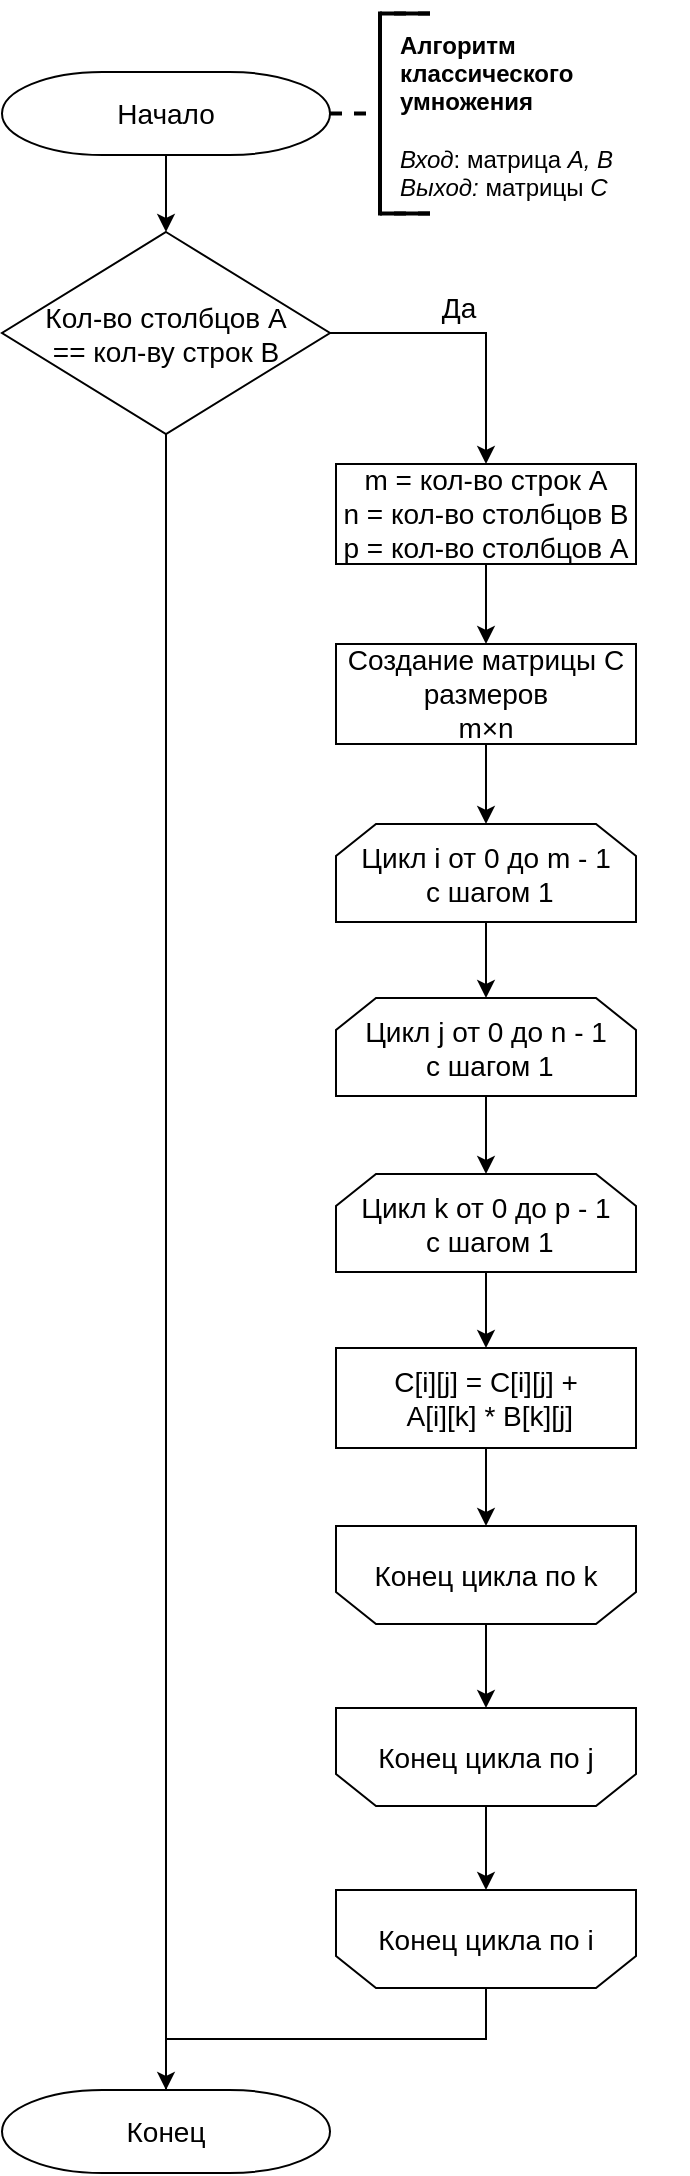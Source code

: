 <mxfile version="22.0.3" type="device" pages="6">
  <diagram id="Tdkf1bd7mpuJth67Tkuw" name="Стандартное умн.">
    <mxGraphModel dx="1114" dy="824" grid="0" gridSize="10" guides="1" tooltips="1" connect="1" arrows="1" fold="1" page="1" pageScale="1" pageWidth="827" pageHeight="1169" math="0" shadow="0">
      <root>
        <mxCell id="0" />
        <mxCell id="1" parent="0" />
        <mxCell id="tB_ChkKSm6CfpAUGxVDE-78" value="&lt;br&gt;&lt;b style=&quot;&quot;&gt;Алгоритм классического умножения&lt;br&gt;&amp;nbsp;&lt;/b&gt;&lt;br&gt;&lt;i style=&quot;&quot;&gt;Вход&lt;/i&gt;: матрица &lt;i style=&quot;&quot;&gt;A, B&lt;/i&gt;&lt;br&gt;&lt;i style=&quot;&quot;&gt;Выход: &lt;/i&gt;матрицы &lt;i style=&quot;&quot;&gt;C&lt;/i&gt;" style="text;html=1;strokeColor=none;fillColor=none;align=left;verticalAlign=middle;whiteSpace=wrap;rounded=0;" parent="1" vertex="1">
          <mxGeometry x="369" y="60" width="146" height="30" as="geometry" />
        </mxCell>
        <mxCell id="lofQyspLM1PIbv91pcCX-6" style="edgeStyle=orthogonalEdgeStyle;rounded=0;hachureGap=4;orthogonalLoop=1;jettySize=auto;html=1;exitX=1;exitY=0.5;exitDx=0;exitDy=0;exitPerimeter=0;fontFamily=Architects Daughter;fontSource=https%3A%2F%2Ffonts.googleapis.com%2Fcss%3Ffamily%3DArchitects%2BDaughter;fontSize=16;" parent="1" source="nYEDLvNbdfZxFh9tLNZu-1" target="lofQyspLM1PIbv91pcCX-4" edge="1">
          <mxGeometry relative="1" as="geometry" />
        </mxCell>
        <mxCell id="lofQyspLM1PIbv91pcCX-18" value="&lt;font style=&quot;font-size: 14px;&quot; face=&quot;Helvetica&quot;&gt;Да&lt;/font&gt;" style="edgeLabel;html=1;align=center;verticalAlign=middle;resizable=0;points=[];fontSize=20;fontFamily=Architects Daughter;" parent="lofQyspLM1PIbv91pcCX-6" vertex="1" connectable="0">
          <mxGeometry x="-0.07" relative="1" as="geometry">
            <mxPoint x="-3" y="-15" as="offset" />
          </mxGeometry>
        </mxCell>
        <mxCell id="lofQyspLM1PIbv91pcCX-16" style="edgeStyle=orthogonalEdgeStyle;rounded=0;hachureGap=4;orthogonalLoop=1;jettySize=auto;html=1;exitX=0.5;exitY=1;exitDx=0;exitDy=0;exitPerimeter=0;fontFamily=Architects Daughter;fontSource=https%3A%2F%2Ffonts.googleapis.com%2Fcss%3Ffamily%3DArchitects%2BDaughter;fontSize=16;endArrow=none;endFill=0;" parent="1" source="nYEDLvNbdfZxFh9tLNZu-1" target="nYEDLvNbdfZxFh9tLNZu-10" edge="1">
          <mxGeometry relative="1" as="geometry" />
        </mxCell>
        <mxCell id="nYEDLvNbdfZxFh9tLNZu-1" value="&lt;font style=&quot;font-size: 14px;&quot;&gt;Кол-во столбцов A &lt;br&gt;== кол-ву строк B&lt;/font&gt;" style="strokeWidth=1;html=1;shape=mxgraph.flowchart.decision;whiteSpace=wrap;rounded=0;fontSize=11;" parent="1" vertex="1">
          <mxGeometry x="172" y="140" width="164" height="101" as="geometry" />
        </mxCell>
        <mxCell id="lofQyspLM1PIbv91pcCX-5" style="edgeStyle=orthogonalEdgeStyle;rounded=0;hachureGap=4;orthogonalLoop=1;jettySize=auto;html=1;exitX=0.5;exitY=1;exitDx=0;exitDy=0;exitPerimeter=0;fontFamily=Architects Daughter;fontSource=https%3A%2F%2Ffonts.googleapis.com%2Fcss%3Ffamily%3DArchitects%2BDaughter;fontSize=16;" parent="1" source="nYEDLvNbdfZxFh9tLNZu-2" target="nYEDLvNbdfZxFh9tLNZu-1" edge="1">
          <mxGeometry relative="1" as="geometry" />
        </mxCell>
        <mxCell id="nYEDLvNbdfZxFh9tLNZu-2" value="&lt;font style=&quot;font-size: 14px;&quot;&gt;Начало&lt;/font&gt;" style="strokeWidth=1;html=1;shape=mxgraph.flowchart.terminator;whiteSpace=wrap;" parent="1" vertex="1">
          <mxGeometry x="172" y="60" width="164" height="41.5" as="geometry" />
        </mxCell>
        <mxCell id="lofQyspLM1PIbv91pcCX-9" value="" style="edgeStyle=orthogonalEdgeStyle;rounded=0;hachureGap=4;orthogonalLoop=1;jettySize=auto;html=1;fontFamily=Architects Daughter;fontSource=https%3A%2F%2Ffonts.googleapis.com%2Fcss%3Ffamily%3DArchitects%2BDaughter;fontSize=16;" parent="1" source="nYEDLvNbdfZxFh9tLNZu-3" target="nYEDLvNbdfZxFh9tLNZu-7" edge="1">
          <mxGeometry relative="1" as="geometry" />
        </mxCell>
        <mxCell id="nYEDLvNbdfZxFh9tLNZu-3" value="&lt;font style=&quot;font-size: 14px;&quot;&gt;Цикл i от 0 до m - 1&lt;br&gt;&amp;nbsp;с шагом 1&lt;br&gt;&lt;/font&gt;" style="shape=loopLimit;whiteSpace=wrap;html=1;" parent="1" vertex="1">
          <mxGeometry x="339" y="436" width="150" height="49" as="geometry" />
        </mxCell>
        <mxCell id="lofQyspLM1PIbv91pcCX-8" value="" style="edgeStyle=orthogonalEdgeStyle;rounded=0;hachureGap=4;orthogonalLoop=1;jettySize=auto;html=1;fontFamily=Architects Daughter;fontSource=https%3A%2F%2Ffonts.googleapis.com%2Fcss%3Ffamily%3DArchitects%2BDaughter;fontSize=16;" parent="1" source="nYEDLvNbdfZxFh9tLNZu-4" target="nYEDLvNbdfZxFh9tLNZu-3" edge="1">
          <mxGeometry relative="1" as="geometry" />
        </mxCell>
        <mxCell id="nYEDLvNbdfZxFh9tLNZu-4" value="&lt;font style=&quot;font-size: 14px;&quot;&gt;Создание матрицы С размеров &lt;br&gt;m×n&lt;br&gt;&lt;/font&gt;" style="rounded=0;whiteSpace=wrap;html=1;absoluteArcSize=1;arcSize=14;strokeWidth=1;" parent="1" vertex="1">
          <mxGeometry x="339" y="346" width="150" height="50" as="geometry" />
        </mxCell>
        <mxCell id="nYEDLvNbdfZxFh9tLNZu-5" value="" style="strokeWidth=2;html=1;shape=mxgraph.flowchart.annotation_2;align=left;labelPosition=right;pointerEvents=1;hachureGap=4;fontFamily=Architects Daughter;fontSource=https%3A%2F%2Ffonts.googleapis.com%2Fcss%3Ffamily%3DArchitects%2BDaughter;fontSize=20;dashed=1;" parent="1" vertex="1">
          <mxGeometry x="336" y="30.75" width="50" height="100" as="geometry" />
        </mxCell>
        <mxCell id="lofQyspLM1PIbv91pcCX-10" value="" style="edgeStyle=orthogonalEdgeStyle;rounded=0;hachureGap=4;orthogonalLoop=1;jettySize=auto;html=1;fontFamily=Architects Daughter;fontSource=https%3A%2F%2Ffonts.googleapis.com%2Fcss%3Ffamily%3DArchitects%2BDaughter;fontSize=16;" parent="1" source="nYEDLvNbdfZxFh9tLNZu-7" target="nYEDLvNbdfZxFh9tLNZu-8" edge="1">
          <mxGeometry relative="1" as="geometry" />
        </mxCell>
        <mxCell id="nYEDLvNbdfZxFh9tLNZu-7" value="&lt;font style=&quot;font-size: 14px;&quot;&gt;Цикл j от 0 до n - 1&lt;br&gt;&amp;nbsp;с шагом 1&lt;br&gt;&lt;/font&gt;" style="shape=loopLimit;whiteSpace=wrap;html=1;" parent="1" vertex="1">
          <mxGeometry x="339" y="523" width="150" height="49" as="geometry" />
        </mxCell>
        <mxCell id="lofQyspLM1PIbv91pcCX-11" value="" style="edgeStyle=orthogonalEdgeStyle;rounded=0;hachureGap=4;orthogonalLoop=1;jettySize=auto;html=1;fontFamily=Architects Daughter;fontSource=https%3A%2F%2Ffonts.googleapis.com%2Fcss%3Ffamily%3DArchitects%2BDaughter;fontSize=16;" parent="1" source="nYEDLvNbdfZxFh9tLNZu-8" target="nYEDLvNbdfZxFh9tLNZu-9" edge="1">
          <mxGeometry relative="1" as="geometry" />
        </mxCell>
        <mxCell id="nYEDLvNbdfZxFh9tLNZu-8" value="&lt;font style=&quot;font-size: 14px;&quot;&gt;Цикл k от 0 до p - 1&lt;br&gt;&amp;nbsp;с шагом 1&lt;br&gt;&lt;/font&gt;" style="shape=loopLimit;whiteSpace=wrap;html=1;" parent="1" vertex="1">
          <mxGeometry x="339" y="611" width="150" height="49" as="geometry" />
        </mxCell>
        <mxCell id="lofQyspLM1PIbv91pcCX-12" value="" style="edgeStyle=orthogonalEdgeStyle;rounded=0;hachureGap=4;orthogonalLoop=1;jettySize=auto;html=1;fontFamily=Architects Daughter;fontSource=https%3A%2F%2Ffonts.googleapis.com%2Fcss%3Ffamily%3DArchitects%2BDaughter;fontSize=16;" parent="1" source="nYEDLvNbdfZxFh9tLNZu-9" target="lofQyspLM1PIbv91pcCX-3" edge="1">
          <mxGeometry relative="1" as="geometry" />
        </mxCell>
        <mxCell id="nYEDLvNbdfZxFh9tLNZu-9" value="&lt;font style=&quot;font-size: 14px;&quot;&gt;C[i][j] = C[i][j] +&lt;br&gt;&amp;nbsp;A[i][k] * B[k][j]&lt;/font&gt;" style="rounded=0;whiteSpace=wrap;html=1;absoluteArcSize=1;arcSize=14;strokeWidth=1;" parent="1" vertex="1">
          <mxGeometry x="339" y="698" width="150" height="50" as="geometry" />
        </mxCell>
        <mxCell id="nYEDLvNbdfZxFh9tLNZu-10" value="&lt;span style=&quot;font-size: 14px;&quot;&gt;Конец&lt;/span&gt;" style="strokeWidth=1;html=1;shape=mxgraph.flowchart.terminator;whiteSpace=wrap;" parent="1" vertex="1">
          <mxGeometry x="172" y="1069" width="164" height="41.5" as="geometry" />
        </mxCell>
        <mxCell id="lofQyspLM1PIbv91pcCX-1" value="&lt;font style=&quot;font-size: 14px;&quot;&gt;Конец цикла по i&lt;/font&gt;" style="shape=loopLimit;whiteSpace=wrap;html=1;flipV=1;" parent="1" vertex="1">
          <mxGeometry x="339" y="969" width="150" height="49" as="geometry" />
        </mxCell>
        <mxCell id="lofQyspLM1PIbv91pcCX-14" value="" style="edgeStyle=orthogonalEdgeStyle;rounded=0;hachureGap=4;orthogonalLoop=1;jettySize=auto;html=1;fontFamily=Architects Daughter;fontSource=https%3A%2F%2Ffonts.googleapis.com%2Fcss%3Ffamily%3DArchitects%2BDaughter;fontSize=16;" parent="1" source="lofQyspLM1PIbv91pcCX-2" target="lofQyspLM1PIbv91pcCX-1" edge="1">
          <mxGeometry relative="1" as="geometry" />
        </mxCell>
        <mxCell id="lofQyspLM1PIbv91pcCX-2" value="&lt;font style=&quot;font-size: 14px;&quot;&gt;Конец цикла по j&lt;/font&gt;" style="shape=loopLimit;whiteSpace=wrap;html=1;flipV=1;" parent="1" vertex="1">
          <mxGeometry x="339" y="878" width="150" height="49" as="geometry" />
        </mxCell>
        <mxCell id="lofQyspLM1PIbv91pcCX-13" value="" style="edgeStyle=orthogonalEdgeStyle;rounded=0;hachureGap=4;orthogonalLoop=1;jettySize=auto;html=1;fontFamily=Architects Daughter;fontSource=https%3A%2F%2Ffonts.googleapis.com%2Fcss%3Ffamily%3DArchitects%2BDaughter;fontSize=16;" parent="1" source="lofQyspLM1PIbv91pcCX-3" target="lofQyspLM1PIbv91pcCX-2" edge="1">
          <mxGeometry relative="1" as="geometry" />
        </mxCell>
        <mxCell id="lofQyspLM1PIbv91pcCX-3" value="&lt;font style=&quot;font-size: 14px;&quot;&gt;Конец цикла по k&lt;/font&gt;" style="shape=loopLimit;whiteSpace=wrap;html=1;flipV=1;" parent="1" vertex="1">
          <mxGeometry x="339" y="787" width="150" height="49" as="geometry" />
        </mxCell>
        <mxCell id="lofQyspLM1PIbv91pcCX-7" value="" style="edgeStyle=orthogonalEdgeStyle;rounded=0;hachureGap=4;orthogonalLoop=1;jettySize=auto;html=1;fontFamily=Architects Daughter;fontSource=https%3A%2F%2Ffonts.googleapis.com%2Fcss%3Ffamily%3DArchitects%2BDaughter;fontSize=16;" parent="1" source="lofQyspLM1PIbv91pcCX-4" target="nYEDLvNbdfZxFh9tLNZu-4" edge="1">
          <mxGeometry relative="1" as="geometry" />
        </mxCell>
        <mxCell id="lofQyspLM1PIbv91pcCX-4" value="&lt;font style=&quot;font-size: 14px;&quot;&gt;m = кол-во строк A&lt;br&gt;n = кол-во столбцов B&lt;br&gt;p = кол-во столбцов A&lt;br&gt;&lt;/font&gt;" style="rounded=0;whiteSpace=wrap;html=1;absoluteArcSize=1;arcSize=14;strokeWidth=1;" parent="1" vertex="1">
          <mxGeometry x="339" y="256" width="150" height="50" as="geometry" />
        </mxCell>
        <mxCell id="lofQyspLM1PIbv91pcCX-17" style="edgeStyle=orthogonalEdgeStyle;rounded=0;hachureGap=4;orthogonalLoop=1;jettySize=auto;html=1;exitX=0.5;exitY=1;exitDx=0;exitDy=0;entryX=0.5;entryY=0;entryDx=0;entryDy=0;entryPerimeter=0;fontFamily=Architects Daughter;fontSource=https%3A%2F%2Ffonts.googleapis.com%2Fcss%3Ffamily%3DArchitects%2BDaughter;fontSize=16;" parent="1" source="lofQyspLM1PIbv91pcCX-1" target="nYEDLvNbdfZxFh9tLNZu-10" edge="1">
          <mxGeometry relative="1" as="geometry" />
        </mxCell>
        <mxCell id="b0GX4VjiRrlDpFzpYxhQ-1" value="" style="endArrow=none;html=1;rounded=0;entryX=1;entryY=0;entryDx=0;entryDy=0;entryPerimeter=0;exitX=0.5;exitY=0;exitDx=0;exitDy=0;exitPerimeter=0;jumpSize=8;strokeWidth=2;" parent="1" edge="1">
          <mxGeometry width="50" height="50" relative="1" as="geometry">
            <mxPoint x="361" y="30.75" as="sourcePoint" />
            <mxPoint x="386" y="30.75" as="targetPoint" />
          </mxGeometry>
        </mxCell>
        <mxCell id="b0GX4VjiRrlDpFzpYxhQ-2" value="" style="endArrow=none;html=1;rounded=0;entryX=0.5;entryY=0;entryDx=0;entryDy=0;entryPerimeter=0;exitX=0.5;exitY=1;exitDx=0;exitDy=0;exitPerimeter=0;strokeWidth=2;" parent="1" edge="1">
          <mxGeometry width="50" height="50" relative="1" as="geometry">
            <mxPoint x="361" y="130.75" as="sourcePoint" />
            <mxPoint x="361" y="30.75" as="targetPoint" />
          </mxGeometry>
        </mxCell>
        <mxCell id="b0GX4VjiRrlDpFzpYxhQ-3" value="" style="endArrow=none;html=1;rounded=0;exitX=0.5;exitY=1;exitDx=0;exitDy=0;exitPerimeter=0;entryX=1;entryY=1;entryDx=0;entryDy=0;entryPerimeter=0;strokeWidth=2;" parent="1" edge="1">
          <mxGeometry width="50" height="50" relative="1" as="geometry">
            <mxPoint x="361" y="130.75" as="sourcePoint" />
            <mxPoint x="386" y="130.75" as="targetPoint" />
          </mxGeometry>
        </mxCell>
      </root>
    </mxGraphModel>
  </diagram>
  <diagram id="W5WueC-w3UGExh-107dJ" name="Алгоритм Винограда ч.1">
    <mxGraphModel dx="333" dy="193" grid="0" gridSize="10" guides="1" tooltips="1" connect="1" arrows="1" fold="1" page="1" pageScale="1" pageWidth="827" pageHeight="1169" math="0" shadow="0">
      <root>
        <mxCell id="0" />
        <mxCell id="1" parent="0" />
        <mxCell id="_32itfbMnud_lED6IXBl-28" value="&lt;br&gt;&lt;b style=&quot;&quot;&gt;Алгоритм умножения методом Винограда&lt;br&gt;&amp;nbsp;&lt;/b&gt;&lt;br&gt;&lt;i style=&quot;&quot;&gt;Вход&lt;/i&gt;: матрица &lt;i style=&quot;&quot;&gt;A, B&lt;/i&gt;&lt;br&gt;&lt;i style=&quot;&quot;&gt;Выход: &lt;/i&gt;матрицы &lt;i style=&quot;&quot;&gt;C&lt;/i&gt;" style="text;html=1;strokeColor=none;fillColor=none;align=left;verticalAlign=middle;whiteSpace=wrap;rounded=0;" parent="1" vertex="1">
          <mxGeometry x="439" y="125.25" width="146" height="29.75" as="geometry" />
        </mxCell>
        <mxCell id="_32itfbMnud_lED6IXBl-29" style="edgeStyle=orthogonalEdgeStyle;rounded=0;hachureGap=4;orthogonalLoop=1;jettySize=auto;html=1;exitX=1;exitY=0.5;exitDx=0;exitDy=0;exitPerimeter=0;fontFamily=Architects Daughter;fontSource=https%3A%2F%2Ffonts.googleapis.com%2Fcss%3Ffamily%3DArchitects%2BDaughter;fontSize=16;" parent="1" source="_32itfbMnud_lED6IXBl-32" target="_32itfbMnud_lED6IXBl-53" edge="1">
          <mxGeometry relative="1" as="geometry" />
        </mxCell>
        <mxCell id="_32itfbMnud_lED6IXBl-30" value="&lt;font style=&quot;font-size: 14px;&quot; face=&quot;Helvetica&quot;&gt;Да&lt;/font&gt;" style="edgeLabel;html=1;align=center;verticalAlign=middle;resizable=0;points=[];fontSize=20;fontFamily=Architects Daughter;" parent="_32itfbMnud_lED6IXBl-29" vertex="1" connectable="0">
          <mxGeometry x="-0.07" relative="1" as="geometry">
            <mxPoint x="-3" y="-15" as="offset" />
          </mxGeometry>
        </mxCell>
        <mxCell id="M7v0mFYxaHWyiYXhVYWY-9" value="" style="edgeStyle=orthogonalEdgeStyle;rounded=0;hachureGap=4;orthogonalLoop=1;jettySize=auto;html=1;fontFamily=Architects Daughter;fontSource=https%3A%2F%2Ffonts.googleapis.com%2Fcss%3Ffamily%3DArchitects%2BDaughter;fontSize=16;" parent="1" source="_32itfbMnud_lED6IXBl-32" target="M7v0mFYxaHWyiYXhVYWY-8" edge="1">
          <mxGeometry relative="1" as="geometry" />
        </mxCell>
        <mxCell id="_32itfbMnud_lED6IXBl-32" value="&lt;font style=&quot;font-size: 14px;&quot;&gt;Кол-во столбцов A &lt;br&gt;== кол-ву строк B&lt;/font&gt;" style="strokeWidth=1;html=1;shape=mxgraph.flowchart.decision;whiteSpace=wrap;rounded=0;fontSize=11;" parent="1" vertex="1">
          <mxGeometry x="242" y="199.25" width="164" height="101" as="geometry" />
        </mxCell>
        <mxCell id="_32itfbMnud_lED6IXBl-33" style="edgeStyle=orthogonalEdgeStyle;rounded=0;hachureGap=4;orthogonalLoop=1;jettySize=auto;html=1;exitX=0.5;exitY=1;exitDx=0;exitDy=0;exitPerimeter=0;fontFamily=Architects Daughter;fontSource=https%3A%2F%2Ffonts.googleapis.com%2Fcss%3Ffamily%3DArchitects%2BDaughter;fontSize=16;" parent="1" source="_32itfbMnud_lED6IXBl-34" target="_32itfbMnud_lED6IXBl-32" edge="1">
          <mxGeometry relative="1" as="geometry" />
        </mxCell>
        <mxCell id="_32itfbMnud_lED6IXBl-34" value="&lt;font style=&quot;font-size: 14px;&quot;&gt;Начало&lt;/font&gt;" style="strokeWidth=1;html=1;shape=mxgraph.flowchart.terminator;whiteSpace=wrap;" parent="1" vertex="1">
          <mxGeometry x="242" y="119.25" width="164" height="41.5" as="geometry" />
        </mxCell>
        <mxCell id="M7v0mFYxaHWyiYXhVYWY-12" value="" style="edgeStyle=orthogonalEdgeStyle;rounded=0;hachureGap=4;orthogonalLoop=1;jettySize=auto;html=1;fontFamily=Architects Daughter;fontSource=https%3A%2F%2Ffonts.googleapis.com%2Fcss%3Ffamily%3DArchitects%2BDaughter;fontSize=16;" parent="1" source="_32itfbMnud_lED6IXBl-38" target="M7v0mFYxaHWyiYXhVYWY-1" edge="1">
          <mxGeometry relative="1" as="geometry" />
        </mxCell>
        <mxCell id="_32itfbMnud_lED6IXBl-38" value="&lt;font style=&quot;font-size: 14px;&quot;&gt;Создание матрицы С размеров &lt;br&gt;m×n&lt;br&gt;&lt;/font&gt;" style="rounded=0;whiteSpace=wrap;html=1;absoluteArcSize=1;arcSize=14;strokeWidth=1;" parent="1" vertex="1">
          <mxGeometry x="409" y="405.25" width="150" height="50" as="geometry" />
        </mxCell>
        <mxCell id="_32itfbMnud_lED6IXBl-39" value="" style="strokeWidth=2;html=1;shape=mxgraph.flowchart.annotation_2;align=left;labelPosition=right;pointerEvents=1;hachureGap=4;fontFamily=Architects Daughter;fontSource=https%3A%2F%2Ffonts.googleapis.com%2Fcss%3Ffamily%3DArchitects%2BDaughter;fontSize=20;dashed=1;" parent="1" vertex="1">
          <mxGeometry x="406" y="90" width="50" height="100" as="geometry" />
        </mxCell>
        <mxCell id="_32itfbMnud_lED6IXBl-52" value="" style="edgeStyle=orthogonalEdgeStyle;rounded=0;hachureGap=4;orthogonalLoop=1;jettySize=auto;html=1;fontFamily=Architects Daughter;fontSource=https%3A%2F%2Ffonts.googleapis.com%2Fcss%3Ffamily%3DArchitects%2BDaughter;fontSize=16;" parent="1" source="_32itfbMnud_lED6IXBl-53" target="_32itfbMnud_lED6IXBl-38" edge="1">
          <mxGeometry relative="1" as="geometry" />
        </mxCell>
        <mxCell id="_32itfbMnud_lED6IXBl-53" value="&lt;font style=&quot;font-size: 14px;&quot;&gt;m = кол-во строк A&lt;br&gt;n = кол-во столбцов B&lt;br&gt;p = кол-во столбцов A&lt;br&gt;&lt;/font&gt;" style="rounded=0;whiteSpace=wrap;html=1;absoluteArcSize=1;arcSize=14;strokeWidth=1;" parent="1" vertex="1">
          <mxGeometry x="409" y="315.25" width="150" height="50" as="geometry" />
        </mxCell>
        <mxCell id="M7v0mFYxaHWyiYXhVYWY-13" value="" style="edgeStyle=orthogonalEdgeStyle;rounded=0;hachureGap=4;orthogonalLoop=1;jettySize=auto;html=1;fontFamily=Architects Daughter;fontSource=https%3A%2F%2Ffonts.googleapis.com%2Fcss%3Ffamily%3DArchitects%2BDaughter;fontSize=16;shadow=0;" parent="1" source="M7v0mFYxaHWyiYXhVYWY-1" target="M7v0mFYxaHWyiYXhVYWY-2" edge="1">
          <mxGeometry relative="1" as="geometry" />
        </mxCell>
        <mxCell id="M7v0mFYxaHWyiYXhVYWY-1" value="&lt;font style=&quot;font-size: 14px;&quot;&gt;Создание дополнительных массивов MulH размеров m, MulV размером n&lt;br&gt;&lt;/font&gt;" style="rounded=0;whiteSpace=wrap;html=1;absoluteArcSize=1;arcSize=14;strokeWidth=1;" parent="1" vertex="1">
          <mxGeometry x="409" y="495" width="150" height="91" as="geometry" />
        </mxCell>
        <mxCell id="M7v0mFYxaHWyiYXhVYWY-16" style="edgeStyle=orthogonalEdgeStyle;rounded=0;hachureGap=4;orthogonalLoop=1;jettySize=auto;html=1;exitX=0.5;exitY=1;exitDx=0;exitDy=0;fontFamily=Architects Daughter;fontSource=https%3A%2F%2Ffonts.googleapis.com%2Fcss%3Ffamily%3DArchitects%2BDaughter;fontSize=16;shadow=0;" parent="1" source="M7v0mFYxaHWyiYXhVYWY-2" target="M7v0mFYxaHWyiYXhVYWY-3" edge="1">
          <mxGeometry relative="1" as="geometry" />
        </mxCell>
        <mxCell id="M7v0mFYxaHWyiYXhVYWY-2" value="&lt;font style=&quot;font-size: 14px;&quot;&gt;Цикл i от 0 до m&lt;br&gt;&amp;nbsp;с шагом 1&lt;br&gt;&lt;/font&gt;" style="shape=loopLimit;whiteSpace=wrap;html=1;" parent="1" vertex="1">
          <mxGeometry x="409" y="626" width="150" height="49" as="geometry" />
        </mxCell>
        <mxCell id="M7v0mFYxaHWyiYXhVYWY-17" style="edgeStyle=orthogonalEdgeStyle;rounded=0;hachureGap=4;orthogonalLoop=1;jettySize=auto;html=1;exitX=0.5;exitY=1;exitDx=0;exitDy=0;entryX=0.5;entryY=0;entryDx=0;entryDy=0;fontFamily=Architects Daughter;fontSource=https%3A%2F%2Ffonts.googleapis.com%2Fcss%3Ffamily%3DArchitects%2BDaughter;fontSize=16;shadow=0;" parent="1" source="M7v0mFYxaHWyiYXhVYWY-3" target="M7v0mFYxaHWyiYXhVYWY-4" edge="1">
          <mxGeometry relative="1" as="geometry" />
        </mxCell>
        <mxCell id="M7v0mFYxaHWyiYXhVYWY-3" value="&lt;font style=&quot;font-size: 14px;&quot;&gt;Цикл j от 0 до p / 2&lt;br&gt;&amp;nbsp;с шагом 1&lt;br&gt;&lt;/font&gt;" style="shape=loopLimit;whiteSpace=wrap;html=1;" parent="1" vertex="1">
          <mxGeometry x="409" y="709" width="150" height="49" as="geometry" />
        </mxCell>
        <mxCell id="M7v0mFYxaHWyiYXhVYWY-18" style="edgeStyle=orthogonalEdgeStyle;rounded=0;hachureGap=4;orthogonalLoop=1;jettySize=auto;html=1;exitX=0.5;exitY=1;exitDx=0;exitDy=0;fontFamily=Architects Daughter;fontSource=https%3A%2F%2Ffonts.googleapis.com%2Fcss%3Ffamily%3DArchitects%2BDaughter;fontSize=16;shadow=0;" parent="1" source="M7v0mFYxaHWyiYXhVYWY-4" target="M7v0mFYxaHWyiYXhVYWY-5" edge="1">
          <mxGeometry relative="1" as="geometry" />
        </mxCell>
        <mxCell id="M7v0mFYxaHWyiYXhVYWY-4" value="&lt;font style=&quot;font-size: 14px;&quot;&gt;&amp;nbsp;MulH[i][j] = MulH[i][j] +&amp;nbsp;&lt;br&gt;A[i][2 * j] * A[i][2 * j + 1]&lt;/font&gt;" style="rounded=0;whiteSpace=wrap;html=1;absoluteArcSize=1;arcSize=14;strokeWidth=1;" parent="1" vertex="1">
          <mxGeometry x="413" y="792" width="150" height="50" as="geometry" />
        </mxCell>
        <mxCell id="M7v0mFYxaHWyiYXhVYWY-19" style="edgeStyle=orthogonalEdgeStyle;rounded=0;hachureGap=4;orthogonalLoop=1;jettySize=auto;html=1;exitX=0.5;exitY=1;exitDx=0;exitDy=0;entryX=0.5;entryY=0;entryDx=0;entryDy=0;fontFamily=Architects Daughter;fontSource=https%3A%2F%2Ffonts.googleapis.com%2Fcss%3Ffamily%3DArchitects%2BDaughter;fontSize=16;shadow=0;" parent="1" source="M7v0mFYxaHWyiYXhVYWY-5" target="M7v0mFYxaHWyiYXhVYWY-6" edge="1">
          <mxGeometry relative="1" as="geometry" />
        </mxCell>
        <mxCell id="M7v0mFYxaHWyiYXhVYWY-5" value="&lt;font style=&quot;font-size: 14px;&quot;&gt;Конец цикла по j&lt;/font&gt;" style="shape=loopLimit;whiteSpace=wrap;html=1;flipV=1;" parent="1" vertex="1">
          <mxGeometry x="413" y="876" width="150" height="49" as="geometry" />
        </mxCell>
        <mxCell id="M7v0mFYxaHWyiYXhVYWY-21" style="edgeStyle=orthogonalEdgeStyle;rounded=0;hachureGap=4;orthogonalLoop=1;jettySize=auto;html=1;exitX=0.5;exitY=1;exitDx=0;exitDy=0;entryX=0.5;entryY=0;entryDx=0;entryDy=0;fontFamily=Architects Daughter;fontSource=https%3A%2F%2Ffonts.googleapis.com%2Fcss%3Ffamily%3DArchitects%2BDaughter;fontSize=16;shadow=0;" parent="1" source="M7v0mFYxaHWyiYXhVYWY-6" target="M7v0mFYxaHWyiYXhVYWY-20" edge="1">
          <mxGeometry relative="1" as="geometry" />
        </mxCell>
        <mxCell id="M7v0mFYxaHWyiYXhVYWY-6" value="&lt;font style=&quot;font-size: 14px;&quot;&gt;Конец цикла по i&lt;/font&gt;" style="shape=loopLimit;whiteSpace=wrap;html=1;flipV=1;" parent="1" vertex="1">
          <mxGeometry x="413" y="959" width="150" height="49" as="geometry" />
        </mxCell>
        <mxCell id="M7v0mFYxaHWyiYXhVYWY-8" value="&lt;font style=&quot;font-size: 14px;&quot; face=&quot;Helvetica&quot;&gt;B&lt;/font&gt;" style="ellipse;whiteSpace=wrap;html=1;aspect=fixed;hachureGap=4;fontFamily=Architects Daughter;fontSource=https%3A%2F%2Ffonts.googleapis.com%2Fcss%3Ffamily%3DArchitects%2BDaughter;fontSize=20;" parent="1" vertex="1">
          <mxGeometry x="304.63" y="326.5" width="38.75" height="38.75" as="geometry" />
        </mxCell>
        <mxCell id="M7v0mFYxaHWyiYXhVYWY-20" value="&lt;font style=&quot;font-size: 14px;&quot; face=&quot;Helvetica&quot;&gt;A&lt;/font&gt;" style="ellipse;whiteSpace=wrap;html=1;aspect=fixed;hachureGap=4;fontFamily=Architects Daughter;fontSource=https%3A%2F%2Ffonts.googleapis.com%2Fcss%3Ffamily%3DArchitects%2BDaughter;fontSize=20;" parent="1" vertex="1">
          <mxGeometry x="468.62" y="1034" width="38.75" height="38.75" as="geometry" />
        </mxCell>
        <mxCell id="aIfaWMG3nLfhSIY3HuZ1-1" value="" style="endArrow=none;html=1;rounded=0;entryX=1;entryY=0;entryDx=0;entryDy=0;entryPerimeter=0;exitX=0.5;exitY=0;exitDx=0;exitDy=0;exitPerimeter=0;jumpSize=8;strokeWidth=2;" edge="1" parent="1">
          <mxGeometry width="50" height="50" relative="1" as="geometry">
            <mxPoint x="431" y="90.01" as="sourcePoint" />
            <mxPoint x="456" y="90.01" as="targetPoint" />
          </mxGeometry>
        </mxCell>
        <mxCell id="aIfaWMG3nLfhSIY3HuZ1-2" value="" style="endArrow=none;html=1;rounded=0;entryX=0.5;entryY=0;entryDx=0;entryDy=0;entryPerimeter=0;exitX=0.5;exitY=1;exitDx=0;exitDy=0;exitPerimeter=0;strokeWidth=2;" edge="1" parent="1">
          <mxGeometry width="50" height="50" relative="1" as="geometry">
            <mxPoint x="431" y="190.01" as="sourcePoint" />
            <mxPoint x="431" y="90.01" as="targetPoint" />
          </mxGeometry>
        </mxCell>
        <mxCell id="aIfaWMG3nLfhSIY3HuZ1-3" value="" style="endArrow=none;html=1;rounded=0;exitX=0.5;exitY=1;exitDx=0;exitDy=0;exitPerimeter=0;entryX=1;entryY=1;entryDx=0;entryDy=0;entryPerimeter=0;strokeWidth=2;" edge="1" parent="1">
          <mxGeometry width="50" height="50" relative="1" as="geometry">
            <mxPoint x="431" y="190.01" as="sourcePoint" />
            <mxPoint x="456" y="190.01" as="targetPoint" />
          </mxGeometry>
        </mxCell>
      </root>
    </mxGraphModel>
  </diagram>
  <diagram id="sE-Flp-3sWyZjnWkMyUp" name="Алгоритм Винограда ч.2">
    <mxGraphModel dx="1434" dy="832" grid="0" gridSize="10" guides="1" tooltips="1" connect="1" arrows="1" fold="1" page="1" pageScale="1" pageWidth="827" pageHeight="1169" math="0" shadow="0">
      <root>
        <mxCell id="0" />
        <mxCell id="1" parent="0" />
        <mxCell id="ikWSX5hKBELS58fOq9VS-1" style="edgeStyle=orthogonalEdgeStyle;rounded=0;hachureGap=4;orthogonalLoop=1;jettySize=auto;html=1;exitX=0.5;exitY=1;exitDx=0;exitDy=0;fontFamily=Architects Daughter;fontSource=https%3A%2F%2Ffonts.googleapis.com%2Fcss%3Ffamily%3DArchitects%2BDaughter;fontSize=16;shadow=0;" parent="1" source="ikWSX5hKBELS58fOq9VS-2" target="ikWSX5hKBELS58fOq9VS-4" edge="1">
          <mxGeometry relative="1" as="geometry" />
        </mxCell>
        <mxCell id="ikWSX5hKBELS58fOq9VS-2" value="&lt;font style=&quot;font-size: 14px;&quot;&gt;Цикл i от 0 до n&lt;br&gt;&amp;nbsp;с шагом 1&lt;br&gt;&lt;/font&gt;" style="shape=loopLimit;whiteSpace=wrap;html=1;" parent="1" vertex="1">
          <mxGeometry x="113" y="93.25" width="150" height="49" as="geometry" />
        </mxCell>
        <mxCell id="ikWSX5hKBELS58fOq9VS-3" style="edgeStyle=orthogonalEdgeStyle;rounded=0;hachureGap=4;orthogonalLoop=1;jettySize=auto;html=1;exitX=0.5;exitY=1;exitDx=0;exitDy=0;entryX=0.5;entryY=0;entryDx=0;entryDy=0;fontFamily=Architects Daughter;fontSource=https%3A%2F%2Ffonts.googleapis.com%2Fcss%3Ffamily%3DArchitects%2BDaughter;fontSize=16;shadow=0;" parent="1" source="ikWSX5hKBELS58fOq9VS-4" target="ikWSX5hKBELS58fOq9VS-6" edge="1">
          <mxGeometry relative="1" as="geometry" />
        </mxCell>
        <mxCell id="ikWSX5hKBELS58fOq9VS-4" value="&lt;font style=&quot;font-size: 14px;&quot;&gt;Цикл j от 0 до p / 2&lt;br&gt;&amp;nbsp;с шагом 1&lt;br&gt;&lt;/font&gt;" style="shape=loopLimit;whiteSpace=wrap;html=1;" parent="1" vertex="1">
          <mxGeometry x="113" y="176.25" width="150" height="49" as="geometry" />
        </mxCell>
        <mxCell id="ikWSX5hKBELS58fOq9VS-5" style="edgeStyle=orthogonalEdgeStyle;rounded=0;hachureGap=4;orthogonalLoop=1;jettySize=auto;html=1;exitX=0.5;exitY=1;exitDx=0;exitDy=0;fontFamily=Architects Daughter;fontSource=https%3A%2F%2Ffonts.googleapis.com%2Fcss%3Ffamily%3DArchitects%2BDaughter;fontSize=16;shadow=0;" parent="1" source="ikWSX5hKBELS58fOq9VS-6" target="ikWSX5hKBELS58fOq9VS-8" edge="1">
          <mxGeometry relative="1" as="geometry" />
        </mxCell>
        <mxCell id="ikWSX5hKBELS58fOq9VS-6" value="&lt;font style=&quot;font-size: 14px;&quot;&gt;&amp;nbsp;MulV[i][j] = MulV[i][j] +&amp;nbsp;&lt;br&gt;B[2 * j][i] * B[2 * j + 1][i]&lt;/font&gt;" style="rounded=0;whiteSpace=wrap;html=1;absoluteArcSize=1;arcSize=14;strokeWidth=1;" parent="1" vertex="1">
          <mxGeometry x="117" y="259.25" width="150" height="50" as="geometry" />
        </mxCell>
        <mxCell id="ikWSX5hKBELS58fOq9VS-7" style="edgeStyle=orthogonalEdgeStyle;rounded=0;hachureGap=4;orthogonalLoop=1;jettySize=auto;html=1;exitX=0.5;exitY=1;exitDx=0;exitDy=0;entryX=0.5;entryY=0;entryDx=0;entryDy=0;fontFamily=Architects Daughter;fontSource=https%3A%2F%2Ffonts.googleapis.com%2Fcss%3Ffamily%3DArchitects%2BDaughter;fontSize=16;shadow=0;" parent="1" source="ikWSX5hKBELS58fOq9VS-8" target="ikWSX5hKBELS58fOq9VS-10" edge="1">
          <mxGeometry relative="1" as="geometry" />
        </mxCell>
        <mxCell id="ikWSX5hKBELS58fOq9VS-8" value="&lt;font style=&quot;font-size: 14px;&quot;&gt;Конец цикла по j&lt;/font&gt;" style="shape=loopLimit;whiteSpace=wrap;html=1;flipV=1;" parent="1" vertex="1">
          <mxGeometry x="117" y="343.25" width="150" height="49" as="geometry" />
        </mxCell>
        <mxCell id="ikWSX5hKBELS58fOq9VS-9" value="" style="edgeStyle=orthogonalEdgeStyle;rounded=0;hachureGap=4;orthogonalLoop=1;jettySize=auto;html=1;fontFamily=Architects Daughter;fontSource=https%3A%2F%2Ffonts.googleapis.com%2Fcss%3Ffamily%3DArchitects%2BDaughter;fontSize=16;" parent="1" source="ikWSX5hKBELS58fOq9VS-10" target="ikWSX5hKBELS58fOq9VS-14" edge="1">
          <mxGeometry relative="1" as="geometry" />
        </mxCell>
        <mxCell id="ikWSX5hKBELS58fOq9VS-10" value="&lt;font style=&quot;font-size: 14px;&quot;&gt;Конец цикла по i&lt;/font&gt;" style="shape=loopLimit;whiteSpace=wrap;html=1;flipV=1;" parent="1" vertex="1">
          <mxGeometry x="117" y="426.25" width="150" height="49" as="geometry" />
        </mxCell>
        <mxCell id="ikWSX5hKBELS58fOq9VS-11" style="edgeStyle=orthogonalEdgeStyle;rounded=0;hachureGap=4;orthogonalLoop=1;jettySize=auto;html=1;exitX=0.5;exitY=1;exitDx=0;exitDy=0;entryX=0.5;entryY=0;entryDx=0;entryDy=0;fontFamily=Architects Daughter;fontSource=https%3A%2F%2Ffonts.googleapis.com%2Fcss%3Ffamily%3DArchitects%2BDaughter;fontSize=16;" parent="1" source="ikWSX5hKBELS58fOq9VS-12" target="ikWSX5hKBELS58fOq9VS-2" edge="1">
          <mxGeometry relative="1" as="geometry" />
        </mxCell>
        <mxCell id="ikWSX5hKBELS58fOq9VS-12" value="&lt;font style=&quot;font-size: 14px;&quot; face=&quot;Helvetica&quot;&gt;A&lt;/font&gt;" style="ellipse;whiteSpace=wrap;html=1;aspect=fixed;hachureGap=4;fontFamily=Architects Daughter;fontSource=https%3A%2F%2Ffonts.googleapis.com%2Fcss%3Ffamily%3DArchitects%2BDaughter;fontSize=20;" parent="1" vertex="1">
          <mxGeometry x="168.63" y="24" width="38.75" height="38.75" as="geometry" />
        </mxCell>
        <mxCell id="ikWSX5hKBELS58fOq9VS-13" value="" style="edgeStyle=orthogonalEdgeStyle;rounded=0;hachureGap=4;orthogonalLoop=1;jettySize=auto;html=1;fontFamily=Architects Daughter;fontSource=https%3A%2F%2Ffonts.googleapis.com%2Fcss%3Ffamily%3DArchitects%2BDaughter;fontSize=16;" parent="1" source="ikWSX5hKBELS58fOq9VS-14" target="ikWSX5hKBELS58fOq9VS-16" edge="1">
          <mxGeometry relative="1" as="geometry" />
        </mxCell>
        <mxCell id="ikWSX5hKBELS58fOq9VS-14" value="&lt;font style=&quot;font-size: 14px;&quot;&gt;Цикл i от 0 до m&lt;br&gt;&amp;nbsp;с шагом 1&lt;br&gt;&lt;/font&gt;" style="shape=loopLimit;whiteSpace=wrap;html=1;" parent="1" vertex="1">
          <mxGeometry x="117" y="515" width="150" height="49" as="geometry" />
        </mxCell>
        <mxCell id="ikWSX5hKBELS58fOq9VS-15" style="edgeStyle=orthogonalEdgeStyle;rounded=0;hachureGap=4;orthogonalLoop=1;jettySize=auto;html=1;exitX=0.5;exitY=1;exitDx=0;exitDy=0;fontFamily=Architects Daughter;fontSource=https%3A%2F%2Ffonts.googleapis.com%2Fcss%3Ffamily%3DArchitects%2BDaughter;fontSize=16;" parent="1" source="ikWSX5hKBELS58fOq9VS-16" target="ikWSX5hKBELS58fOq9VS-18" edge="1">
          <mxGeometry relative="1" as="geometry" />
        </mxCell>
        <mxCell id="ikWSX5hKBELS58fOq9VS-16" value="&lt;font style=&quot;font-size: 14px;&quot;&gt;Цикл j от 0 до n&lt;br&gt;&amp;nbsp;с шагом 1&lt;br&gt;&lt;/font&gt;" style="shape=loopLimit;whiteSpace=wrap;html=1;" parent="1" vertex="1">
          <mxGeometry x="117.01" y="603" width="150" height="49" as="geometry" />
        </mxCell>
        <mxCell id="ikWSX5hKBELS58fOq9VS-17" style="edgeStyle=orthogonalEdgeStyle;rounded=0;hachureGap=4;orthogonalLoop=1;jettySize=auto;html=1;exitX=0.5;exitY=1;exitDx=0;exitDy=0;entryX=0.5;entryY=0;entryDx=0;entryDy=0;fontFamily=Architects Daughter;fontSource=https%3A%2F%2Ffonts.googleapis.com%2Fcss%3Ffamily%3DArchitects%2BDaughter;fontSize=16;" parent="1" source="ikWSX5hKBELS58fOq9VS-18" target="ikWSX5hKBELS58fOq9VS-20" edge="1">
          <mxGeometry relative="1" as="geometry" />
        </mxCell>
        <mxCell id="ikWSX5hKBELS58fOq9VS-18" value="&lt;font style=&quot;font-size: 14px;&quot;&gt;Цикл k от 0 до p / 2&lt;br&gt;&amp;nbsp;с шагом 1&lt;br&gt;&lt;/font&gt;" style="shape=loopLimit;whiteSpace=wrap;html=1;" parent="1" vertex="1">
          <mxGeometry x="117" y="686" width="150" height="49" as="geometry" />
        </mxCell>
        <mxCell id="ikWSX5hKBELS58fOq9VS-19" style="edgeStyle=orthogonalEdgeStyle;rounded=0;hachureGap=4;orthogonalLoop=1;jettySize=auto;html=1;exitX=0.5;exitY=1;exitDx=0;exitDy=0;fontFamily=Architects Daughter;fontSource=https%3A%2F%2Ffonts.googleapis.com%2Fcss%3Ffamily%3DArchitects%2BDaughter;fontSize=16;" parent="1" source="ikWSX5hKBELS58fOq9VS-20" target="ikWSX5hKBELS58fOq9VS-22" edge="1">
          <mxGeometry relative="1" as="geometry" />
        </mxCell>
        <mxCell id="ikWSX5hKBELS58fOq9VS-20" value="&lt;font style=&quot;font-size: 12px;&quot;&gt;&amp;nbsp;C[i][j] = C[i][j] +&amp;nbsp;&lt;br&gt;(A[i][2 * k] + B[2 * k + 1][j]) * (A[i][2 * k + 1] + B[2 * k][j])&lt;/font&gt;" style="rounded=0;whiteSpace=wrap;html=1;absoluteArcSize=1;arcSize=14;strokeWidth=1;" parent="1" vertex="1">
          <mxGeometry x="117" y="769" width="150" height="50" as="geometry" />
        </mxCell>
        <mxCell id="ikWSX5hKBELS58fOq9VS-21" style="edgeStyle=orthogonalEdgeStyle;rounded=0;hachureGap=4;orthogonalLoop=1;jettySize=auto;html=1;exitX=0.5;exitY=1;exitDx=0;exitDy=0;fontFamily=Architects Daughter;fontSource=https%3A%2F%2Ffonts.googleapis.com%2Fcss%3Ffamily%3DArchitects%2BDaughter;fontSize=16;" parent="1" source="ikWSX5hKBELS58fOq9VS-22" target="ikWSX5hKBELS58fOq9VS-24" edge="1">
          <mxGeometry relative="1" as="geometry" />
        </mxCell>
        <mxCell id="ikWSX5hKBELS58fOq9VS-22" value="&lt;font style=&quot;font-size: 14px;&quot;&gt;Конец цикла по j&lt;/font&gt;" style="shape=loopLimit;whiteSpace=wrap;html=1;flipV=1;" parent="1" vertex="1">
          <mxGeometry x="117.01" y="852" width="150" height="49" as="geometry" />
        </mxCell>
        <mxCell id="ikWSX5hKBELS58fOq9VS-23" style="edgeStyle=orthogonalEdgeStyle;rounded=0;hachureGap=4;orthogonalLoop=1;jettySize=auto;html=1;exitX=0.5;exitY=1;exitDx=0;exitDy=0;fontFamily=Architects Daughter;fontSource=https%3A%2F%2Ffonts.googleapis.com%2Fcss%3Ffamily%3DArchitects%2BDaughter;fontSize=16;" parent="1" source="ikWSX5hKBELS58fOq9VS-24" target="ikWSX5hKBELS58fOq9VS-27" edge="1">
          <mxGeometry relative="1" as="geometry" />
        </mxCell>
        <mxCell id="ikWSX5hKBELS58fOq9VS-24" value="&lt;font style=&quot;font-size: 14px;&quot;&gt;Конец цикла по j&lt;/font&gt;" style="shape=loopLimit;whiteSpace=wrap;html=1;flipV=1;" parent="1" vertex="1">
          <mxGeometry x="117" y="942" width="150" height="49" as="geometry" />
        </mxCell>
        <mxCell id="ikWSX5hKBELS58fOq9VS-25" value="&lt;font style=&quot;font-size: 14px;&quot; face=&quot;Helvetica&quot;&gt;C&lt;/font&gt;" style="ellipse;whiteSpace=wrap;html=1;aspect=fixed;hachureGap=4;fontFamily=Architects Daughter;fontSource=https%3A%2F%2Ffonts.googleapis.com%2Fcss%3Ffamily%3DArchitects%2BDaughter;fontSize=20;" parent="1" vertex="1">
          <mxGeometry x="172.63" y="1107" width="38.75" height="38.75" as="geometry" />
        </mxCell>
        <mxCell id="ikWSX5hKBELS58fOq9VS-26" style="edgeStyle=orthogonalEdgeStyle;rounded=0;hachureGap=4;orthogonalLoop=1;jettySize=auto;html=1;exitX=0.5;exitY=1;exitDx=0;exitDy=0;fontFamily=Architects Daughter;fontSource=https%3A%2F%2Ffonts.googleapis.com%2Fcss%3Ffamily%3DArchitects%2BDaughter;fontSize=16;" parent="1" source="ikWSX5hKBELS58fOq9VS-27" target="ikWSX5hKBELS58fOq9VS-25" edge="1">
          <mxGeometry relative="1" as="geometry" />
        </mxCell>
        <mxCell id="ikWSX5hKBELS58fOq9VS-27" value="&lt;font style=&quot;font-size: 14px;&quot;&gt;Конец цикла по j&lt;/font&gt;" style="shape=loopLimit;whiteSpace=wrap;html=1;flipV=1;" parent="1" vertex="1">
          <mxGeometry x="117.01" y="1026" width="150" height="49" as="geometry" />
        </mxCell>
        <mxCell id="GcuohiS6Wwyj5Hn7RVuo-4" style="edgeStyle=orthogonalEdgeStyle;rounded=0;hachureGap=4;orthogonalLoop=1;jettySize=auto;html=1;exitX=0.5;exitY=1;exitDx=0;exitDy=0;fontFamily=Architects Daughter;fontSource=https%3A%2F%2Ffonts.googleapis.com%2Fcss%3Ffamily%3DArchitects%2BDaughter;fontSize=16;" parent="1" source="ikWSX5hKBELS58fOq9VS-28" target="ikWSX5hKBELS58fOq9VS-31" edge="1">
          <mxGeometry relative="1" as="geometry" />
        </mxCell>
        <mxCell id="ikWSX5hKBELS58fOq9VS-28" value="&lt;font style=&quot;font-size: 14px;&quot; face=&quot;Helvetica&quot;&gt;C&lt;/font&gt;" style="ellipse;whiteSpace=wrap;html=1;aspect=fixed;hachureGap=4;fontFamily=Architects Daughter;fontSource=https%3A%2F%2Ffonts.googleapis.com%2Fcss%3Ffamily%3DArchitects%2BDaughter;fontSize=20;" parent="1" vertex="1">
          <mxGeometry x="456.63" y="24" width="38.75" height="38.75" as="geometry" />
        </mxCell>
        <mxCell id="ikWSX5hKBELS58fOq9VS-29" style="edgeStyle=orthogonalEdgeStyle;rounded=0;hachureGap=4;orthogonalLoop=1;jettySize=auto;html=1;exitX=1;exitY=0.5;exitDx=0;exitDy=0;exitPerimeter=0;fontFamily=Architects Daughter;fontSource=https%3A%2F%2Ffonts.googleapis.com%2Fcss%3Ffamily%3DArchitects%2BDaughter;fontSize=16;" parent="1" source="ikWSX5hKBELS58fOq9VS-31" target="ikWSX5hKBELS58fOq9VS-33" edge="1">
          <mxGeometry relative="1" as="geometry" />
        </mxCell>
        <mxCell id="ikWSX5hKBELS58fOq9VS-30" value="&lt;font style=&quot;font-size: 14px;&quot; face=&quot;Helvetica&quot;&gt;Да&lt;/font&gt;" style="edgeLabel;html=1;align=center;verticalAlign=middle;resizable=0;points=[];fontSize=20;fontFamily=Architects Daughter;" parent="ikWSX5hKBELS58fOq9VS-29" vertex="1" connectable="0">
          <mxGeometry x="0.096" y="3" relative="1" as="geometry">
            <mxPoint x="-8" y="-12" as="offset" />
          </mxGeometry>
        </mxCell>
        <mxCell id="GcuohiS6Wwyj5Hn7RVuo-3" style="edgeStyle=orthogonalEdgeStyle;rounded=0;hachureGap=4;orthogonalLoop=1;jettySize=auto;html=1;exitX=0.5;exitY=1;exitDx=0;exitDy=0;exitPerimeter=0;fontFamily=Architects Daughter;fontSource=https%3A%2F%2Ffonts.googleapis.com%2Fcss%3Ffamily%3DArchitects%2BDaughter;fontSize=16;endArrow=none;endFill=0;" parent="1" source="ikWSX5hKBELS58fOq9VS-31" target="GcuohiS6Wwyj5Hn7RVuo-1" edge="1">
          <mxGeometry relative="1" as="geometry" />
        </mxCell>
        <mxCell id="ikWSX5hKBELS58fOq9VS-31" value="&lt;span style=&quot;font-size: 14px;&quot;&gt;p - четное&lt;/span&gt;" style="strokeWidth=1;html=1;shape=mxgraph.flowchart.decision;whiteSpace=wrap;rounded=0;fontSize=11;" parent="1" vertex="1">
          <mxGeometry x="394" y="91.75" width="164" height="52" as="geometry" />
        </mxCell>
        <mxCell id="ikWSX5hKBELS58fOq9VS-32" style="edgeStyle=orthogonalEdgeStyle;rounded=0;hachureGap=4;orthogonalLoop=1;jettySize=auto;html=1;exitX=0.5;exitY=1;exitDx=0;exitDy=0;fontFamily=Architects Daughter;fontSource=https%3A%2F%2Ffonts.googleapis.com%2Fcss%3Ffamily%3DArchitects%2BDaughter;fontSize=16;" parent="1" source="ikWSX5hKBELS58fOq9VS-33" target="ikWSX5hKBELS58fOq9VS-35" edge="1">
          <mxGeometry relative="1" as="geometry" />
        </mxCell>
        <mxCell id="ikWSX5hKBELS58fOq9VS-33" value="&lt;font style=&quot;font-size: 14px;&quot;&gt;Цикл i от 0 до m&lt;br&gt;&amp;nbsp;с шагом 1&lt;br&gt;&lt;/font&gt;" style="shape=loopLimit;whiteSpace=wrap;html=1;" parent="1" vertex="1">
          <mxGeometry x="558" y="169" width="150" height="49" as="geometry" />
        </mxCell>
        <mxCell id="ikWSX5hKBELS58fOq9VS-34" style="edgeStyle=orthogonalEdgeStyle;rounded=0;hachureGap=4;orthogonalLoop=1;jettySize=auto;html=1;exitX=0.5;exitY=1;exitDx=0;exitDy=0;fontFamily=Architects Daughter;fontSource=https%3A%2F%2Ffonts.googleapis.com%2Fcss%3Ffamily%3DArchitects%2BDaughter;fontSize=16;" parent="1" source="ikWSX5hKBELS58fOq9VS-35" target="ikWSX5hKBELS58fOq9VS-37" edge="1">
          <mxGeometry relative="1" as="geometry" />
        </mxCell>
        <mxCell id="ikWSX5hKBELS58fOq9VS-35" value="&lt;font style=&quot;font-size: 14px;&quot;&gt;Цикл j от 0 до n&lt;br&gt;&amp;nbsp;с шагом 1&lt;br&gt;&lt;/font&gt;" style="shape=loopLimit;whiteSpace=wrap;html=1;" parent="1" vertex="1">
          <mxGeometry x="558" y="254" width="150" height="49" as="geometry" />
        </mxCell>
        <mxCell id="ikWSX5hKBELS58fOq9VS-36" style="edgeStyle=orthogonalEdgeStyle;rounded=0;hachureGap=4;orthogonalLoop=1;jettySize=auto;html=1;exitX=0.5;exitY=1;exitDx=0;exitDy=0;entryX=0.5;entryY=0;entryDx=0;entryDy=0;fontFamily=Architects Daughter;fontSource=https%3A%2F%2Ffonts.googleapis.com%2Fcss%3Ffamily%3DArchitects%2BDaughter;fontSize=16;" parent="1" source="ikWSX5hKBELS58fOq9VS-37" target="ikWSX5hKBELS58fOq9VS-39" edge="1">
          <mxGeometry relative="1" as="geometry" />
        </mxCell>
        <mxCell id="ikWSX5hKBELS58fOq9VS-37" value="&lt;font style=&quot;font-size: 14px;&quot;&gt;&amp;nbsp;C[i][j] = C[i][j] +&amp;nbsp;&lt;br&gt;A[i][p - 1] * B[p - 1][j]&lt;br&gt;&lt;/font&gt;" style="rounded=0;whiteSpace=wrap;html=1;absoluteArcSize=1;arcSize=14;strokeWidth=1;" parent="1" vertex="1">
          <mxGeometry x="558" y="339" width="150" height="50" as="geometry" />
        </mxCell>
        <mxCell id="ikWSX5hKBELS58fOq9VS-38" style="edgeStyle=orthogonalEdgeStyle;rounded=0;hachureGap=4;orthogonalLoop=1;jettySize=auto;html=1;exitX=0.5;exitY=1;exitDx=0;exitDy=0;fontFamily=Architects Daughter;fontSource=https%3A%2F%2Ffonts.googleapis.com%2Fcss%3Ffamily%3DArchitects%2BDaughter;fontSize=16;" parent="1" source="ikWSX5hKBELS58fOq9VS-39" target="ikWSX5hKBELS58fOq9VS-40" edge="1">
          <mxGeometry relative="1" as="geometry" />
        </mxCell>
        <mxCell id="ikWSX5hKBELS58fOq9VS-39" value="&lt;font style=&quot;font-size: 14px;&quot;&gt;Конец цикла по j&lt;/font&gt;" style="shape=loopLimit;whiteSpace=wrap;html=1;flipV=1;" parent="1" vertex="1">
          <mxGeometry x="558" y="423" width="150" height="49" as="geometry" />
        </mxCell>
        <mxCell id="ikWSX5hKBELS58fOq9VS-40" value="&lt;font style=&quot;font-size: 14px;&quot;&gt;Конец цикла по i&lt;/font&gt;" style="shape=loopLimit;whiteSpace=wrap;html=1;flipV=1;" parent="1" vertex="1">
          <mxGeometry x="558" y="506" width="150" height="49" as="geometry" />
        </mxCell>
        <mxCell id="GcuohiS6Wwyj5Hn7RVuo-1" value="&lt;font style=&quot;font-size: 14px;&quot;&gt;Конец&lt;/font&gt;" style="strokeWidth=1;html=1;shape=mxgraph.flowchart.terminator;whiteSpace=wrap;" parent="1" vertex="1">
          <mxGeometry x="394.01" y="622" width="164" height="41.5" as="geometry" />
        </mxCell>
        <mxCell id="GcuohiS6Wwyj5Hn7RVuo-2" style="edgeStyle=orthogonalEdgeStyle;rounded=0;hachureGap=4;orthogonalLoop=1;jettySize=auto;html=1;exitX=0.5;exitY=1;exitDx=0;exitDy=0;entryX=0.5;entryY=0;entryDx=0;entryDy=0;entryPerimeter=0;fontFamily=Architects Daughter;fontSource=https%3A%2F%2Ffonts.googleapis.com%2Fcss%3Ffamily%3DArchitects%2BDaughter;fontSize=16;" parent="1" source="ikWSX5hKBELS58fOq9VS-40" target="GcuohiS6Wwyj5Hn7RVuo-1" edge="1">
          <mxGeometry relative="1" as="geometry">
            <Array as="points">
              <mxPoint x="633" y="588" />
              <mxPoint x="476" y="588" />
            </Array>
          </mxGeometry>
        </mxCell>
        <mxCell id="GcuohiS6Wwyj5Hn7RVuo-6" style="edgeStyle=orthogonalEdgeStyle;rounded=0;hachureGap=4;orthogonalLoop=1;jettySize=auto;html=1;exitX=0.5;exitY=1;exitDx=0;exitDy=0;fontFamily=Architects Daughter;fontSource=https%3A%2F%2Ffonts.googleapis.com%2Fcss%3Ffamily%3DArchitects%2BDaughter;fontSize=16;endArrow=none;endFill=0;" parent="1" source="GcuohiS6Wwyj5Hn7RVuo-5" target="GcuohiS6Wwyj5Hn7RVuo-1" edge="1">
          <mxGeometry relative="1" as="geometry">
            <Array as="points">
              <mxPoint x="368" y="588" />
              <mxPoint x="476" y="588" />
            </Array>
          </mxGeometry>
        </mxCell>
        <mxCell id="GcuohiS6Wwyj5Hn7RVuo-5" value="&lt;font face=&quot;Helvetica&quot;&gt;&lt;span style=&quot;font-size: 14px;&quot;&gt;B&lt;/span&gt;&lt;/font&gt;" style="ellipse;whiteSpace=wrap;html=1;aspect=fixed;hachureGap=4;fontFamily=Architects Daughter;fontSource=https%3A%2F%2Ffonts.googleapis.com%2Fcss%3Ffamily%3DArchitects%2BDaughter;fontSize=20;" parent="1" vertex="1">
          <mxGeometry x="349" y="508" width="38.75" height="38.75" as="geometry" />
        </mxCell>
      </root>
    </mxGraphModel>
  </diagram>
  <diagram id="vZvaY7fjxoPnDgaYGXu9" name="Алгоритм Винограда опт. ч. 1">
    <mxGraphModel dx="446" dy="330" grid="0" gridSize="10" guides="1" tooltips="1" connect="1" arrows="1" fold="1" page="1" pageScale="1" pageWidth="827" pageHeight="1169" background="none" math="0" shadow="0">
      <root>
        <mxCell id="0" />
        <mxCell id="1" parent="0" />
        <mxCell id="e5so368raC8FjTNdmXIB-27" value="&lt;br&gt;&lt;b style=&quot;&quot;&gt;Оптимизированный алгоритм умножения методом Винограда.&lt;br&gt;&amp;nbsp;&lt;/b&gt;&lt;br&gt;&lt;i style=&quot;&quot;&gt;Вход&lt;/i&gt;: матрица &lt;i style=&quot;&quot;&gt;A, B&lt;/i&gt;&lt;br&gt;&lt;i style=&quot;&quot;&gt;Выход: &lt;/i&gt;матрицы &lt;i style=&quot;&quot;&gt;C&lt;/i&gt;" style="text;html=1;strokeColor=none;fillColor=none;align=left;verticalAlign=middle;whiteSpace=wrap;rounded=0;" parent="1" vertex="1">
          <mxGeometry x="449" y="129.25" width="146" height="29.75" as="geometry" />
        </mxCell>
        <mxCell id="e5so368raC8FjTNdmXIB-28" style="edgeStyle=orthogonalEdgeStyle;rounded=0;hachureGap=4;orthogonalLoop=1;jettySize=auto;html=1;exitX=1;exitY=0.5;exitDx=0;exitDy=0;exitPerimeter=0;fontFamily=Architects Daughter;fontSource=https%3A%2F%2Ffonts.googleapis.com%2Fcss%3Ffamily%3DArchitects%2BDaughter;fontSize=16;" parent="1" source="e5so368raC8FjTNdmXIB-31" target="e5so368raC8FjTNdmXIB-38" edge="1">
          <mxGeometry relative="1" as="geometry" />
        </mxCell>
        <mxCell id="e5so368raC8FjTNdmXIB-29" value="&lt;font style=&quot;font-size: 14px;&quot; face=&quot;Helvetica&quot;&gt;Да&lt;/font&gt;" style="edgeLabel;html=1;align=center;verticalAlign=middle;resizable=0;points=[];fontSize=20;fontFamily=Architects Daughter;" parent="e5so368raC8FjTNdmXIB-28" vertex="1" connectable="0">
          <mxGeometry x="-0.07" relative="1" as="geometry">
            <mxPoint x="-3" y="-15" as="offset" />
          </mxGeometry>
        </mxCell>
        <mxCell id="e5so368raC8FjTNdmXIB-30" value="" style="edgeStyle=orthogonalEdgeStyle;rounded=0;hachureGap=4;orthogonalLoop=1;jettySize=auto;html=1;fontFamily=Architects Daughter;fontSource=https%3A%2F%2Ffonts.googleapis.com%2Fcss%3Ffamily%3DArchitects%2BDaughter;fontSize=16;" parent="1" source="e5so368raC8FjTNdmXIB-31" target="e5so368raC8FjTNdmXIB-51" edge="1">
          <mxGeometry relative="1" as="geometry" />
        </mxCell>
        <mxCell id="e5so368raC8FjTNdmXIB-31" value="&lt;font style=&quot;font-size: 14px;&quot;&gt;Кол-во столбцов A &lt;br&gt;== кол-ву строк B&lt;/font&gt;" style="strokeWidth=1;html=1;shape=mxgraph.flowchart.decision;whiteSpace=wrap;rounded=0;fontSize=11;" parent="1" vertex="1">
          <mxGeometry x="252" y="209.25" width="164" height="101" as="geometry" />
        </mxCell>
        <mxCell id="e5so368raC8FjTNdmXIB-32" style="edgeStyle=orthogonalEdgeStyle;rounded=0;hachureGap=4;orthogonalLoop=1;jettySize=auto;html=1;exitX=0.5;exitY=1;exitDx=0;exitDy=0;exitPerimeter=0;fontFamily=Architects Daughter;fontSource=https%3A%2F%2Ffonts.googleapis.com%2Fcss%3Ffamily%3DArchitects%2BDaughter;fontSize=16;" parent="1" source="e5so368raC8FjTNdmXIB-33" target="e5so368raC8FjTNdmXIB-31" edge="1">
          <mxGeometry relative="1" as="geometry" />
        </mxCell>
        <mxCell id="e5so368raC8FjTNdmXIB-33" value="&lt;font style=&quot;font-size: 14px;&quot;&gt;Начало&lt;/font&gt;" style="strokeWidth=1;html=1;shape=mxgraph.flowchart.terminator;whiteSpace=wrap;" parent="1" vertex="1">
          <mxGeometry x="252" y="129.25" width="164" height="41.5" as="geometry" />
        </mxCell>
        <mxCell id="e5so368raC8FjTNdmXIB-53" style="edgeStyle=orthogonalEdgeStyle;rounded=0;hachureGap=4;orthogonalLoop=1;jettySize=auto;html=1;exitX=0.5;exitY=1;exitDx=0;exitDy=0;fontFamily=Architects Daughter;fontSource=https%3A%2F%2Ffonts.googleapis.com%2Fcss%3Ffamily%3DArchitects%2BDaughter;fontSize=16;" parent="1" source="e5so368raC8FjTNdmXIB-35" target="e5so368raC8FjTNdmXIB-40" edge="1">
          <mxGeometry relative="1" as="geometry" />
        </mxCell>
        <mxCell id="e5so368raC8FjTNdmXIB-35" value="&lt;font style=&quot;font-size: 14px;&quot;&gt;Создание матрицы С размеров &lt;br&gt;m×n&lt;br&gt;&lt;/font&gt;" style="rounded=0;whiteSpace=wrap;html=1;absoluteArcSize=1;arcSize=14;strokeWidth=1;" parent="1" vertex="1">
          <mxGeometry x="419" y="440" width="150" height="50" as="geometry" />
        </mxCell>
        <mxCell id="e5so368raC8FjTNdmXIB-36" value="" style="strokeWidth=2;html=1;shape=mxgraph.flowchart.annotation_2;align=left;labelPosition=right;pointerEvents=1;hachureGap=4;fontFamily=Architects Daughter;fontSource=https%3A%2F%2Ffonts.googleapis.com%2Fcss%3Ffamily%3DArchitects%2BDaughter;fontSize=20;strokeColor=default;dashed=1;" parent="1" vertex="1">
          <mxGeometry x="416" y="100" width="50" height="100" as="geometry" />
        </mxCell>
        <mxCell id="e5so368raC8FjTNdmXIB-54" style="edgeStyle=orthogonalEdgeStyle;rounded=0;hachureGap=4;orthogonalLoop=1;jettySize=auto;html=1;exitX=0.5;exitY=1;exitDx=0;exitDy=0;fontFamily=Architects Daughter;fontSource=https%3A%2F%2Ffonts.googleapis.com%2Fcss%3Ffamily%3DArchitects%2BDaughter;fontSize=16;" parent="1" source="e5so368raC8FjTNdmXIB-38" target="e5so368raC8FjTNdmXIB-35" edge="1">
          <mxGeometry relative="1" as="geometry" />
        </mxCell>
        <mxCell id="e5so368raC8FjTNdmXIB-38" value="&lt;font style=&quot;font-size: 14px;&quot;&gt;m = кол-во строк A&lt;br&gt;n = кол-во столбцов B&lt;br&gt;p = кол-во столбцов A&lt;br&gt;h = p / 2&lt;br&gt;&lt;/font&gt;" style="rounded=0;whiteSpace=wrap;html=1;absoluteArcSize=1;arcSize=14;strokeWidth=1;" parent="1" vertex="1">
          <mxGeometry x="419" y="325.25" width="150" height="73.75" as="geometry" />
        </mxCell>
        <mxCell id="e5so368raC8FjTNdmXIB-39" value="" style="edgeStyle=orthogonalEdgeStyle;rounded=0;hachureGap=4;orthogonalLoop=1;jettySize=auto;html=1;fontFamily=Architects Daughter;fontSource=https%3A%2F%2Ffonts.googleapis.com%2Fcss%3Ffamily%3DArchitects%2BDaughter;fontSize=16;shadow=0;" parent="1" source="e5so368raC8FjTNdmXIB-40" target="e5so368raC8FjTNdmXIB-42" edge="1">
          <mxGeometry relative="1" as="geometry" />
        </mxCell>
        <mxCell id="e5so368raC8FjTNdmXIB-40" value="&lt;font style=&quot;font-size: 14px;&quot;&gt;Создание дополнительных массивов MulH размеров m, MulV размером n&lt;br&gt;&lt;/font&gt;" style="rounded=0;whiteSpace=wrap;html=1;absoluteArcSize=1;arcSize=14;strokeWidth=1;" parent="1" vertex="1">
          <mxGeometry x="419.01" y="529" width="150" height="91" as="geometry" />
        </mxCell>
        <mxCell id="e5so368raC8FjTNdmXIB-41" style="edgeStyle=orthogonalEdgeStyle;rounded=0;hachureGap=4;orthogonalLoop=1;jettySize=auto;html=1;exitX=0.5;exitY=1;exitDx=0;exitDy=0;fontFamily=Architects Daughter;fontSource=https%3A%2F%2Ffonts.googleapis.com%2Fcss%3Ffamily%3DArchitects%2BDaughter;fontSize=16;shadow=0;" parent="1" source="e5so368raC8FjTNdmXIB-42" target="e5so368raC8FjTNdmXIB-44" edge="1">
          <mxGeometry relative="1" as="geometry" />
        </mxCell>
        <mxCell id="e5so368raC8FjTNdmXIB-42" value="&lt;font style=&quot;font-size: 14px;&quot;&gt;Цикл i от 0 до m&lt;br&gt;&amp;nbsp;с шагом 1&lt;br&gt;&lt;/font&gt;" style="shape=loopLimit;whiteSpace=wrap;html=1;" parent="1" vertex="1">
          <mxGeometry x="419.01" y="658" width="150" height="49" as="geometry" />
        </mxCell>
        <mxCell id="e5so368raC8FjTNdmXIB-43" style="edgeStyle=orthogonalEdgeStyle;rounded=0;hachureGap=4;orthogonalLoop=1;jettySize=auto;html=1;exitX=0.5;exitY=1;exitDx=0;exitDy=0;entryX=0.5;entryY=0;entryDx=0;entryDy=0;fontFamily=Architects Daughter;fontSource=https%3A%2F%2Ffonts.googleapis.com%2Fcss%3Ffamily%3DArchitects%2BDaughter;fontSize=16;shadow=0;" parent="1" source="e5so368raC8FjTNdmXIB-44" target="e5so368raC8FjTNdmXIB-46" edge="1">
          <mxGeometry relative="1" as="geometry" />
        </mxCell>
        <mxCell id="e5so368raC8FjTNdmXIB-44" value="&lt;font style=&quot;font-size: 14px;&quot;&gt;Цикл j от 0 до h&lt;br&gt;&amp;nbsp;с шагом 1&lt;br&gt;&lt;/font&gt;" style="shape=loopLimit;whiteSpace=wrap;html=1;" parent="1" vertex="1">
          <mxGeometry x="419.01" y="746" width="150" height="49" as="geometry" />
        </mxCell>
        <mxCell id="e5so368raC8FjTNdmXIB-45" style="edgeStyle=orthogonalEdgeStyle;rounded=0;hachureGap=4;orthogonalLoop=1;jettySize=auto;html=1;exitX=0.5;exitY=1;exitDx=0;exitDy=0;fontFamily=Architects Daughter;fontSource=https%3A%2F%2Ffonts.googleapis.com%2Fcss%3Ffamily%3DArchitects%2BDaughter;fontSize=16;shadow=0;" parent="1" source="e5so368raC8FjTNdmXIB-46" target="e5so368raC8FjTNdmXIB-48" edge="1">
          <mxGeometry relative="1" as="geometry" />
        </mxCell>
        <mxCell id="e5so368raC8FjTNdmXIB-46" value="&lt;font style=&quot;font-size: 12px;&quot;&gt;MulH[i][j] +=&amp;nbsp;&lt;br&gt;A[i][j &amp;lt;&amp;lt; 1] * A[i][(j &amp;lt;&amp;lt; 1)+ 1]&lt;/font&gt;" style="rounded=0;whiteSpace=wrap;html=1;absoluteArcSize=1;arcSize=14;strokeWidth=1;" parent="1" vertex="1">
          <mxGeometry x="419.01" y="836" width="150" height="50" as="geometry" />
        </mxCell>
        <mxCell id="e5so368raC8FjTNdmXIB-47" style="edgeStyle=orthogonalEdgeStyle;rounded=0;hachureGap=4;orthogonalLoop=1;jettySize=auto;html=1;exitX=0.5;exitY=1;exitDx=0;exitDy=0;entryX=0.5;entryY=0;entryDx=0;entryDy=0;fontFamily=Architects Daughter;fontSource=https%3A%2F%2Ffonts.googleapis.com%2Fcss%3Ffamily%3DArchitects%2BDaughter;fontSize=16;shadow=0;" parent="1" source="e5so368raC8FjTNdmXIB-48" target="e5so368raC8FjTNdmXIB-50" edge="1">
          <mxGeometry relative="1" as="geometry" />
        </mxCell>
        <mxCell id="e5so368raC8FjTNdmXIB-48" value="&lt;font style=&quot;font-size: 14px;&quot;&gt;Конец цикла по j&lt;/font&gt;" style="shape=loopLimit;whiteSpace=wrap;html=1;flipV=1;" parent="1" vertex="1">
          <mxGeometry x="419" y="929" width="150" height="49" as="geometry" />
        </mxCell>
        <mxCell id="e5so368raC8FjTNdmXIB-49" style="edgeStyle=orthogonalEdgeStyle;rounded=0;hachureGap=4;orthogonalLoop=1;jettySize=auto;html=1;exitX=0.5;exitY=1;exitDx=0;exitDy=0;entryX=0.5;entryY=0;entryDx=0;entryDy=0;fontFamily=Architects Daughter;fontSource=https%3A%2F%2Ffonts.googleapis.com%2Fcss%3Ffamily%3DArchitects%2BDaughter;fontSize=16;shadow=0;" parent="1" source="e5so368raC8FjTNdmXIB-50" target="e5so368raC8FjTNdmXIB-52" edge="1">
          <mxGeometry relative="1" as="geometry" />
        </mxCell>
        <mxCell id="e5so368raC8FjTNdmXIB-50" value="&lt;font style=&quot;font-size: 14px;&quot;&gt;Конец цикла по i&lt;/font&gt;" style="shape=loopLimit;whiteSpace=wrap;html=1;flipV=1;" parent="1" vertex="1">
          <mxGeometry x="419.01" y="1015" width="150" height="49" as="geometry" />
        </mxCell>
        <mxCell id="e5so368raC8FjTNdmXIB-51" value="&lt;font style=&quot;font-size: 14px;&quot; face=&quot;Helvetica&quot;&gt;B&lt;/font&gt;" style="ellipse;whiteSpace=wrap;html=1;aspect=fixed;hachureGap=4;fontFamily=Architects Daughter;fontSource=https%3A%2F%2Ffonts.googleapis.com%2Fcss%3Ffamily%3DArchitects%2BDaughter;fontSize=20;" parent="1" vertex="1">
          <mxGeometry x="314.63" y="336.5" width="38.75" height="38.75" as="geometry" />
        </mxCell>
        <mxCell id="e5so368raC8FjTNdmXIB-52" value="&lt;font style=&quot;font-size: 14px;&quot; face=&quot;Helvetica&quot;&gt;A&lt;/font&gt;" style="ellipse;whiteSpace=wrap;html=1;aspect=fixed;hachureGap=4;fontFamily=Architects Daughter;fontSource=https%3A%2F%2Ffonts.googleapis.com%2Fcss%3Ffamily%3DArchitects%2BDaughter;fontSize=20;" parent="1" vertex="1">
          <mxGeometry x="474.63" y="1101" width="38.75" height="38.75" as="geometry" />
        </mxCell>
        <mxCell id="Byz3fXkiioBjhQYyaZZG-3" value="" style="endArrow=none;html=1;rounded=0;entryX=1;entryY=0;entryDx=0;entryDy=0;entryPerimeter=0;exitX=0.5;exitY=0;exitDx=0;exitDy=0;exitPerimeter=0;jumpSize=8;strokeWidth=2;" parent="1" source="e5so368raC8FjTNdmXIB-36" target="e5so368raC8FjTNdmXIB-36" edge="1">
          <mxGeometry width="50" height="50" relative="1" as="geometry">
            <mxPoint x="426" y="182" as="sourcePoint" />
            <mxPoint x="476" y="132" as="targetPoint" />
          </mxGeometry>
        </mxCell>
        <mxCell id="Byz3fXkiioBjhQYyaZZG-4" value="" style="endArrow=none;html=1;rounded=0;entryX=0.5;entryY=0;entryDx=0;entryDy=0;entryPerimeter=0;exitX=0.5;exitY=1;exitDx=0;exitDy=0;exitPerimeter=0;strokeWidth=2;" parent="1" source="e5so368raC8FjTNdmXIB-36" target="e5so368raC8FjTNdmXIB-36" edge="1">
          <mxGeometry width="50" height="50" relative="1" as="geometry">
            <mxPoint x="426" y="182" as="sourcePoint" />
            <mxPoint x="476" y="132" as="targetPoint" />
          </mxGeometry>
        </mxCell>
        <mxCell id="Byz3fXkiioBjhQYyaZZG-5" value="" style="endArrow=none;html=1;rounded=0;exitX=0.5;exitY=1;exitDx=0;exitDy=0;exitPerimeter=0;entryX=1;entryY=1;entryDx=0;entryDy=0;entryPerimeter=0;strokeWidth=2;" parent="1" source="e5so368raC8FjTNdmXIB-36" target="e5so368raC8FjTNdmXIB-36" edge="1">
          <mxGeometry width="50" height="50" relative="1" as="geometry">
            <mxPoint x="426" y="182" as="sourcePoint" />
            <mxPoint x="476" y="132" as="targetPoint" />
          </mxGeometry>
        </mxCell>
      </root>
    </mxGraphModel>
  </diagram>
  <diagram id="KxjEagHtcxzyz7bd1Xqv" name="Алгоритм Винограда опт. ч. 2">
    <mxGraphModel dx="1114" dy="824" grid="0" gridSize="10" guides="1" tooltips="1" connect="1" arrows="1" fold="1" page="1" pageScale="1" pageWidth="827" pageHeight="1169" math="0" shadow="0">
      <root>
        <mxCell id="0" />
        <mxCell id="1" parent="0" />
        <mxCell id="ECr5-0UczTMa_y4SQITW-1" style="edgeStyle=orthogonalEdgeStyle;rounded=0;hachureGap=4;orthogonalLoop=1;jettySize=auto;html=1;exitX=0.5;exitY=1;exitDx=0;exitDy=0;fontFamily=Architects Daughter;fontSource=https%3A%2F%2Ffonts.googleapis.com%2Fcss%3Ffamily%3DArchitects%2BDaughter;fontSize=16;shadow=0;" parent="1" source="ECr5-0UczTMa_y4SQITW-2" target="ECr5-0UczTMa_y4SQITW-4" edge="1">
          <mxGeometry relative="1" as="geometry" />
        </mxCell>
        <mxCell id="ECr5-0UczTMa_y4SQITW-2" value="&lt;font style=&quot;font-size: 14px;&quot;&gt;Цикл i от 0 до n&lt;br&gt;&amp;nbsp;с шагом 1&lt;br&gt;&lt;/font&gt;" style="shape=loopLimit;whiteSpace=wrap;html=1;" parent="1" vertex="1">
          <mxGeometry x="113" y="93.25" width="150" height="49" as="geometry" />
        </mxCell>
        <mxCell id="ECr5-0UczTMa_y4SQITW-3" style="edgeStyle=orthogonalEdgeStyle;rounded=0;hachureGap=4;orthogonalLoop=1;jettySize=auto;html=1;exitX=0.5;exitY=1;exitDx=0;exitDy=0;entryX=0.5;entryY=0;entryDx=0;entryDy=0;fontFamily=Architects Daughter;fontSource=https%3A%2F%2Ffonts.googleapis.com%2Fcss%3Ffamily%3DArchitects%2BDaughter;fontSize=16;shadow=0;" parent="1" source="ECr5-0UczTMa_y4SQITW-4" target="ECr5-0UczTMa_y4SQITW-6" edge="1">
          <mxGeometry relative="1" as="geometry" />
        </mxCell>
        <mxCell id="ECr5-0UczTMa_y4SQITW-4" value="&lt;font style=&quot;font-size: 14px;&quot;&gt;Цикл j от 0 до h&lt;br&gt;&amp;nbsp;с шагом 1&lt;br&gt;&lt;/font&gt;" style="shape=loopLimit;whiteSpace=wrap;html=1;" parent="1" vertex="1">
          <mxGeometry x="113" y="176.25" width="150" height="49" as="geometry" />
        </mxCell>
        <mxCell id="ECr5-0UczTMa_y4SQITW-5" style="edgeStyle=orthogonalEdgeStyle;rounded=0;hachureGap=4;orthogonalLoop=1;jettySize=auto;html=1;exitX=0.5;exitY=1;exitDx=0;exitDy=0;fontFamily=Architects Daughter;fontSource=https%3A%2F%2Ffonts.googleapis.com%2Fcss%3Ffamily%3DArchitects%2BDaughter;fontSize=16;shadow=0;" parent="1" source="ECr5-0UczTMa_y4SQITW-6" target="ECr5-0UczTMa_y4SQITW-8" edge="1">
          <mxGeometry relative="1" as="geometry" />
        </mxCell>
        <mxCell id="ECr5-0UczTMa_y4SQITW-6" value="&lt;font style=&quot;font-size: 12px;&quot;&gt;&amp;nbsp;MulV[i][j] +=&amp;nbsp;&lt;br&gt;B[j &amp;lt;&amp;lt; 1][i] * B[(j &amp;lt;&amp;lt; 1)+ 1][i]&lt;/font&gt;" style="rounded=0;whiteSpace=wrap;html=1;absoluteArcSize=1;arcSize=14;strokeWidth=1;" parent="1" vertex="1">
          <mxGeometry x="117" y="259.25" width="150" height="50" as="geometry" />
        </mxCell>
        <mxCell id="ECr5-0UczTMa_y4SQITW-7" style="edgeStyle=orthogonalEdgeStyle;rounded=0;hachureGap=4;orthogonalLoop=1;jettySize=auto;html=1;exitX=0.5;exitY=1;exitDx=0;exitDy=0;entryX=0.5;entryY=0;entryDx=0;entryDy=0;fontFamily=Architects Daughter;fontSource=https%3A%2F%2Ffonts.googleapis.com%2Fcss%3Ffamily%3DArchitects%2BDaughter;fontSize=16;shadow=0;" parent="1" source="ECr5-0UczTMa_y4SQITW-8" target="ECr5-0UczTMa_y4SQITW-10" edge="1">
          <mxGeometry relative="1" as="geometry" />
        </mxCell>
        <mxCell id="ECr5-0UczTMa_y4SQITW-8" value="&lt;font style=&quot;font-size: 14px;&quot;&gt;Конец цикла по j&lt;/font&gt;" style="shape=loopLimit;whiteSpace=wrap;html=1;flipV=1;" parent="1" vertex="1">
          <mxGeometry x="117" y="343.25" width="150" height="49" as="geometry" />
        </mxCell>
        <mxCell id="ECr5-0UczTMa_y4SQITW-9" value="" style="edgeStyle=orthogonalEdgeStyle;rounded=0;hachureGap=4;orthogonalLoop=1;jettySize=auto;html=1;fontFamily=Architects Daughter;fontSource=https%3A%2F%2Ffonts.googleapis.com%2Fcss%3Ffamily%3DArchitects%2BDaughter;fontSize=16;" parent="1" source="ECr5-0UczTMa_y4SQITW-10" target="ECr5-0UczTMa_y4SQITW-14" edge="1">
          <mxGeometry relative="1" as="geometry" />
        </mxCell>
        <mxCell id="ECr5-0UczTMa_y4SQITW-10" value="&lt;font style=&quot;font-size: 14px;&quot;&gt;Конец цикла по i&lt;/font&gt;" style="shape=loopLimit;whiteSpace=wrap;html=1;flipV=1;" parent="1" vertex="1">
          <mxGeometry x="117" y="426.25" width="150" height="49" as="geometry" />
        </mxCell>
        <mxCell id="ECr5-0UczTMa_y4SQITW-11" style="edgeStyle=orthogonalEdgeStyle;rounded=0;hachureGap=4;orthogonalLoop=1;jettySize=auto;html=1;exitX=0.5;exitY=1;exitDx=0;exitDy=0;entryX=0.5;entryY=0;entryDx=0;entryDy=0;fontFamily=Architects Daughter;fontSource=https%3A%2F%2Ffonts.googleapis.com%2Fcss%3Ffamily%3DArchitects%2BDaughter;fontSize=16;" parent="1" source="ECr5-0UczTMa_y4SQITW-12" target="ECr5-0UczTMa_y4SQITW-2" edge="1">
          <mxGeometry relative="1" as="geometry" />
        </mxCell>
        <mxCell id="ECr5-0UczTMa_y4SQITW-12" value="&lt;font style=&quot;font-size: 14px;&quot; face=&quot;Helvetica&quot;&gt;A&lt;/font&gt;" style="ellipse;whiteSpace=wrap;html=1;aspect=fixed;hachureGap=4;fontFamily=Architects Daughter;fontSource=https%3A%2F%2Ffonts.googleapis.com%2Fcss%3Ffamily%3DArchitects%2BDaughter;fontSize=20;" parent="1" vertex="1">
          <mxGeometry x="168.63" y="24" width="38.75" height="38.75" as="geometry" />
        </mxCell>
        <mxCell id="ECr5-0UczTMa_y4SQITW-13" value="" style="edgeStyle=orthogonalEdgeStyle;rounded=0;hachureGap=4;orthogonalLoop=1;jettySize=auto;html=1;fontFamily=Architects Daughter;fontSource=https%3A%2F%2Ffonts.googleapis.com%2Fcss%3Ffamily%3DArchitects%2BDaughter;fontSize=16;" parent="1" source="ECr5-0UczTMa_y4SQITW-14" target="ECr5-0UczTMa_y4SQITW-16" edge="1">
          <mxGeometry relative="1" as="geometry" />
        </mxCell>
        <mxCell id="ECr5-0UczTMa_y4SQITW-14" value="&lt;font style=&quot;font-size: 14px;&quot;&gt;Цикл i от 0 до m&lt;br&gt;&amp;nbsp;с шагом 1&lt;br&gt;&lt;/font&gt;" style="shape=loopLimit;whiteSpace=wrap;html=1;" parent="1" vertex="1">
          <mxGeometry x="117" y="515" width="150" height="49" as="geometry" />
        </mxCell>
        <mxCell id="_M6JLiGt5Xafpla5fDGd-13" value="" style="edgeStyle=orthogonalEdgeStyle;rounded=0;hachureGap=4;orthogonalLoop=1;jettySize=auto;html=1;fontFamily=Architects Daughter;fontSource=https%3A%2F%2Ffonts.googleapis.com%2Fcss%3Ffamily%3DArchitects%2BDaughter;fontSize=16;" parent="1" source="ECr5-0UczTMa_y4SQITW-16" target="_M6JLiGt5Xafpla5fDGd-10" edge="1">
          <mxGeometry relative="1" as="geometry" />
        </mxCell>
        <mxCell id="ECr5-0UczTMa_y4SQITW-16" value="&lt;font style=&quot;font-size: 14px;&quot;&gt;Цикл j от 0 до n&lt;br&gt;&amp;nbsp;с шагом 1&lt;br&gt;&lt;/font&gt;" style="shape=loopLimit;whiteSpace=wrap;html=1;" parent="1" vertex="1">
          <mxGeometry x="117.01" y="603" width="150" height="49" as="geometry" />
        </mxCell>
        <mxCell id="_M6JLiGt5Xafpla5fDGd-3" value="" style="edgeStyle=orthogonalEdgeStyle;rounded=0;hachureGap=4;orthogonalLoop=1;jettySize=auto;html=1;fontFamily=Architects Daughter;fontSource=https%3A%2F%2Ffonts.googleapis.com%2Fcss%3Ffamily%3DArchitects%2BDaughter;fontSize=16;" parent="1" source="ECr5-0UczTMa_y4SQITW-18" target="_M6JLiGt5Xafpla5fDGd-1" edge="1">
          <mxGeometry relative="1" as="geometry" />
        </mxCell>
        <mxCell id="ECr5-0UczTMa_y4SQITW-18" value="&lt;font style=&quot;font-size: 14px;&quot;&gt;Цикл k от 0 до h&lt;br&gt;&amp;nbsp;с шагом 1&lt;br&gt;&lt;/font&gt;" style="shape=loopLimit;whiteSpace=wrap;html=1;" parent="1" vertex="1">
          <mxGeometry x="117.02" y="776" width="150" height="49" as="geometry" />
        </mxCell>
        <mxCell id="ECr5-0UczTMa_y4SQITW-19" style="edgeStyle=orthogonalEdgeStyle;rounded=0;hachureGap=4;orthogonalLoop=1;jettySize=auto;html=1;exitX=0.5;exitY=1;exitDx=0;exitDy=0;fontFamily=Architects Daughter;fontSource=https%3A%2F%2Ffonts.googleapis.com%2Fcss%3Ffamily%3DArchitects%2BDaughter;fontSize=16;" parent="1" source="ECr5-0UczTMa_y4SQITW-20" edge="1">
          <mxGeometry relative="1" as="geometry">
            <mxPoint x="192.053" y="1038.0" as="targetPoint" />
          </mxGeometry>
        </mxCell>
        <mxCell id="ECr5-0UczTMa_y4SQITW-20" value="&lt;font style=&quot;font-size: 10px;&quot;&gt;&amp;nbsp;buf +=&amp;nbsp;&lt;br&gt;(A[i][cur_k] + B[cur_k&amp;nbsp;+ 1][j]) * (A[i][cur_k + 1] + B[cur_k][j])&lt;/font&gt;" style="rounded=0;whiteSpace=wrap;html=1;absoluteArcSize=1;arcSize=14;strokeWidth=1;" parent="1" vertex="1">
          <mxGeometry x="117.01" y="955" width="150" height="50" as="geometry" />
        </mxCell>
        <mxCell id="_M6JLiGt5Xafpla5fDGd-8" style="edgeStyle=orthogonalEdgeStyle;rounded=0;hachureGap=4;orthogonalLoop=1;jettySize=auto;html=1;exitX=0.5;exitY=1;exitDx=0;exitDy=0;fontFamily=Architects Daughter;fontSource=https%3A%2F%2Ffonts.googleapis.com%2Fcss%3Ffamily%3DArchitects%2BDaughter;fontSize=16;" parent="1" source="ECr5-0UczTMa_y4SQITW-27" target="ECr5-0UczTMa_y4SQITW-33" edge="1">
          <mxGeometry relative="1" as="geometry" />
        </mxCell>
        <mxCell id="ECr5-0UczTMa_y4SQITW-27" value="&lt;font style=&quot;font-size: 14px;&quot;&gt;Конец цикла по i&lt;/font&gt;" style="shape=loopLimit;whiteSpace=wrap;html=1;flipV=1;" parent="1" vertex="1">
          <mxGeometry x="412" y="343.25" width="150" height="49" as="geometry" />
        </mxCell>
        <mxCell id="ECr5-0UczTMa_y4SQITW-30" style="edgeStyle=orthogonalEdgeStyle;rounded=0;hachureGap=4;orthogonalLoop=1;jettySize=auto;html=1;exitX=1;exitY=0.5;exitDx=0;exitDy=0;exitPerimeter=0;fontFamily=Architects Daughter;fontSource=https%3A%2F%2Ffonts.googleapis.com%2Fcss%3Ffamily%3DArchitects%2BDaughter;fontSize=16;" parent="1" source="ECr5-0UczTMa_y4SQITW-33" target="ECr5-0UczTMa_y4SQITW-35" edge="1">
          <mxGeometry relative="1" as="geometry" />
        </mxCell>
        <mxCell id="ECr5-0UczTMa_y4SQITW-31" value="&lt;font style=&quot;font-size: 14px;&quot; face=&quot;Helvetica&quot;&gt;Да&lt;/font&gt;" style="edgeLabel;html=1;align=center;verticalAlign=middle;resizable=0;points=[];fontSize=20;fontFamily=Architects Daughter;" parent="ECr5-0UczTMa_y4SQITW-30" vertex="1" connectable="0">
          <mxGeometry x="0.096" y="3" relative="1" as="geometry">
            <mxPoint x="-8" y="-12" as="offset" />
          </mxGeometry>
        </mxCell>
        <mxCell id="ECr5-0UczTMa_y4SQITW-32" style="edgeStyle=orthogonalEdgeStyle;rounded=0;hachureGap=4;orthogonalLoop=1;jettySize=auto;html=1;exitX=0.5;exitY=1;exitDx=0;exitDy=0;exitPerimeter=0;fontFamily=Architects Daughter;fontSource=https%3A%2F%2Ffonts.googleapis.com%2Fcss%3Ffamily%3DArchitects%2BDaughter;fontSize=16;endArrow=none;endFill=0;" parent="1" source="ECr5-0UczTMa_y4SQITW-33" target="ECr5-0UczTMa_y4SQITW-43" edge="1">
          <mxGeometry relative="1" as="geometry" />
        </mxCell>
        <mxCell id="ECr5-0UczTMa_y4SQITW-33" value="&lt;span style=&quot;font-size: 14px;&quot;&gt;p - четное&lt;/span&gt;" style="strokeWidth=1;html=1;shape=mxgraph.flowchart.decision;whiteSpace=wrap;rounded=0;fontSize=11;" parent="1" vertex="1">
          <mxGeometry x="405" y="437" width="164" height="52" as="geometry" />
        </mxCell>
        <mxCell id="ECr5-0UczTMa_y4SQITW-34" style="edgeStyle=orthogonalEdgeStyle;rounded=0;hachureGap=4;orthogonalLoop=1;jettySize=auto;html=1;exitX=0.5;exitY=1;exitDx=0;exitDy=0;fontFamily=Architects Daughter;fontSource=https%3A%2F%2Ffonts.googleapis.com%2Fcss%3Ffamily%3DArchitects%2BDaughter;fontSize=16;" parent="1" source="ECr5-0UczTMa_y4SQITW-35" target="ECr5-0UczTMa_y4SQITW-37" edge="1">
          <mxGeometry relative="1" as="geometry" />
        </mxCell>
        <mxCell id="ECr5-0UczTMa_y4SQITW-35" value="&lt;font style=&quot;font-size: 14px;&quot;&gt;Цикл i от 0 до m&lt;br&gt;&amp;nbsp;с шагом 1&lt;br&gt;&lt;/font&gt;" style="shape=loopLimit;whiteSpace=wrap;html=1;" parent="1" vertex="1">
          <mxGeometry x="569" y="514.25" width="150" height="49" as="geometry" />
        </mxCell>
        <mxCell id="ECr5-0UczTMa_y4SQITW-36" style="edgeStyle=orthogonalEdgeStyle;rounded=0;hachureGap=4;orthogonalLoop=1;jettySize=auto;html=1;exitX=0.5;exitY=1;exitDx=0;exitDy=0;fontFamily=Architects Daughter;fontSource=https%3A%2F%2Ffonts.googleapis.com%2Fcss%3Ffamily%3DArchitects%2BDaughter;fontSize=16;" parent="1" source="ECr5-0UczTMa_y4SQITW-37" target="ECr5-0UczTMa_y4SQITW-39" edge="1">
          <mxGeometry relative="1" as="geometry" />
        </mxCell>
        <mxCell id="ECr5-0UczTMa_y4SQITW-37" value="&lt;font style=&quot;font-size: 14px;&quot;&gt;Цикл j от 0 до n&lt;br&gt;&amp;nbsp;с шагом 1&lt;br&gt;&lt;/font&gt;" style="shape=loopLimit;whiteSpace=wrap;html=1;" parent="1" vertex="1">
          <mxGeometry x="569" y="599.25" width="150" height="49" as="geometry" />
        </mxCell>
        <mxCell id="ECr5-0UczTMa_y4SQITW-38" style="edgeStyle=orthogonalEdgeStyle;rounded=0;hachureGap=4;orthogonalLoop=1;jettySize=auto;html=1;exitX=0.5;exitY=1;exitDx=0;exitDy=0;entryX=0.5;entryY=0;entryDx=0;entryDy=0;fontFamily=Architects Daughter;fontSource=https%3A%2F%2Ffonts.googleapis.com%2Fcss%3Ffamily%3DArchitects%2BDaughter;fontSize=16;" parent="1" source="ECr5-0UczTMa_y4SQITW-39" target="ECr5-0UczTMa_y4SQITW-41" edge="1">
          <mxGeometry relative="1" as="geometry" />
        </mxCell>
        <mxCell id="ECr5-0UczTMa_y4SQITW-39" value="&lt;font style=&quot;font-size: 14px;&quot;&gt;&amp;nbsp;C[i][j] +=&lt;br&gt;A[i][p - 1] * B[p - 1][j]&lt;br&gt;&lt;/font&gt;" style="rounded=0;whiteSpace=wrap;html=1;absoluteArcSize=1;arcSize=14;strokeWidth=1;" parent="1" vertex="1">
          <mxGeometry x="569" y="684.25" width="150" height="50" as="geometry" />
        </mxCell>
        <mxCell id="ECr5-0UczTMa_y4SQITW-40" style="edgeStyle=orthogonalEdgeStyle;rounded=0;hachureGap=4;orthogonalLoop=1;jettySize=auto;html=1;exitX=0.5;exitY=1;exitDx=0;exitDy=0;fontFamily=Architects Daughter;fontSource=https%3A%2F%2Ffonts.googleapis.com%2Fcss%3Ffamily%3DArchitects%2BDaughter;fontSize=16;" parent="1" source="ECr5-0UczTMa_y4SQITW-41" target="ECr5-0UczTMa_y4SQITW-42" edge="1">
          <mxGeometry relative="1" as="geometry" />
        </mxCell>
        <mxCell id="ECr5-0UczTMa_y4SQITW-41" value="&lt;font style=&quot;font-size: 14px;&quot;&gt;Конец цикла по j&lt;/font&gt;" style="shape=loopLimit;whiteSpace=wrap;html=1;flipV=1;" parent="1" vertex="1">
          <mxGeometry x="569" y="768.25" width="150" height="49" as="geometry" />
        </mxCell>
        <mxCell id="ECr5-0UczTMa_y4SQITW-42" value="&lt;font style=&quot;font-size: 14px;&quot;&gt;Конец цикла по i&lt;/font&gt;" style="shape=loopLimit;whiteSpace=wrap;html=1;flipV=1;" parent="1" vertex="1">
          <mxGeometry x="569" y="851.25" width="150" height="49" as="geometry" />
        </mxCell>
        <mxCell id="ECr5-0UczTMa_y4SQITW-43" value="&lt;span style=&quot;font-size: 14px;&quot;&gt;Конец&lt;/span&gt;" style="strokeWidth=1;html=1;shape=mxgraph.flowchart.terminator;whiteSpace=wrap;" parent="1" vertex="1">
          <mxGeometry x="405.01" y="967.25" width="164" height="41.5" as="geometry" />
        </mxCell>
        <mxCell id="ECr5-0UczTMa_y4SQITW-44" style="edgeStyle=orthogonalEdgeStyle;rounded=0;hachureGap=4;orthogonalLoop=1;jettySize=auto;html=1;exitX=0.5;exitY=1;exitDx=0;exitDy=0;entryX=0.5;entryY=0;entryDx=0;entryDy=0;entryPerimeter=0;fontFamily=Architects Daughter;fontSource=https%3A%2F%2Ffonts.googleapis.com%2Fcss%3Ffamily%3DArchitects%2BDaughter;fontSize=16;" parent="1" source="ECr5-0UczTMa_y4SQITW-42" target="ECr5-0UczTMa_y4SQITW-43" edge="1">
          <mxGeometry relative="1" as="geometry">
            <Array as="points">
              <mxPoint x="644" y="933.25" />
              <mxPoint x="487" y="933.25" />
            </Array>
          </mxGeometry>
        </mxCell>
        <mxCell id="ECr5-0UczTMa_y4SQITW-45" style="edgeStyle=orthogonalEdgeStyle;rounded=0;hachureGap=4;orthogonalLoop=1;jettySize=auto;html=1;exitX=0.5;exitY=1;exitDx=0;exitDy=0;fontFamily=Architects Daughter;fontSource=https%3A%2F%2Ffonts.googleapis.com%2Fcss%3Ffamily%3DArchitects%2BDaughter;fontSize=16;endArrow=none;endFill=0;" parent="1" source="ECr5-0UczTMa_y4SQITW-46" target="ECr5-0UczTMa_y4SQITW-43" edge="1">
          <mxGeometry relative="1" as="geometry">
            <Array as="points">
              <mxPoint x="379" y="933.25" />
              <mxPoint x="487" y="933.25" />
            </Array>
          </mxGeometry>
        </mxCell>
        <mxCell id="ECr5-0UczTMa_y4SQITW-46" value="&lt;font face=&quot;Helvetica&quot;&gt;&lt;span style=&quot;font-size: 14px;&quot;&gt;B&lt;/span&gt;&lt;/font&gt;" style="ellipse;whiteSpace=wrap;html=1;aspect=fixed;hachureGap=4;fontFamily=Architects Daughter;fontSource=https%3A%2F%2Ffonts.googleapis.com%2Fcss%3Ffamily%3DArchitects%2BDaughter;fontSize=20;" parent="1" vertex="1">
          <mxGeometry x="360" y="853.25" width="38.75" height="38.75" as="geometry" />
        </mxCell>
        <mxCell id="_M6JLiGt5Xafpla5fDGd-4" value="" style="edgeStyle=orthogonalEdgeStyle;rounded=0;hachureGap=4;orthogonalLoop=1;jettySize=auto;html=1;fontFamily=Architects Daughter;fontSource=https%3A%2F%2Ffonts.googleapis.com%2Fcss%3Ffamily%3DArchitects%2BDaughter;fontSize=16;" parent="1" source="_M6JLiGt5Xafpla5fDGd-1" target="ECr5-0UczTMa_y4SQITW-20" edge="1">
          <mxGeometry relative="1" as="geometry" />
        </mxCell>
        <mxCell id="_M6JLiGt5Xafpla5fDGd-1" value="&lt;font style=&quot;font-size: 14px;&quot;&gt;cur_k = k &amp;lt;&amp;lt; 1&lt;/font&gt;" style="rounded=0;whiteSpace=wrap;html=1;absoluteArcSize=1;arcSize=14;strokeWidth=1;" parent="1" vertex="1">
          <mxGeometry x="117.03" y="865" width="150" height="50" as="geometry" />
        </mxCell>
        <mxCell id="_M6JLiGt5Xafpla5fDGd-14" value="" style="edgeStyle=orthogonalEdgeStyle;rounded=0;hachureGap=4;orthogonalLoop=1;jettySize=auto;html=1;fontFamily=Architects Daughter;fontSource=https%3A%2F%2Ffonts.googleapis.com%2Fcss%3Ffamily%3DArchitects%2BDaughter;fontSize=16;" parent="1" source="_M6JLiGt5Xafpla5fDGd-10" target="ECr5-0UczTMa_y4SQITW-18" edge="1">
          <mxGeometry relative="1" as="geometry" />
        </mxCell>
        <mxCell id="_M6JLiGt5Xafpla5fDGd-10" value="&lt;font style=&quot;&quot;&gt;&lt;font style=&quot;font-size: 12px;&quot;&gt;&amp;nbsp;buf = -MulH[i] - MulV[j]&lt;/font&gt;&lt;br&gt;&lt;/font&gt;" style="rounded=0;whiteSpace=wrap;html=1;absoluteArcSize=1;arcSize=14;strokeWidth=1;" parent="1" vertex="1">
          <mxGeometry x="117" y="689" width="150" height="50" as="geometry" />
        </mxCell>
        <mxCell id="_M6JLiGt5Xafpla5fDGd-25" value="" style="edgeStyle=orthogonalEdgeStyle;rounded=0;hachureGap=4;orthogonalLoop=1;jettySize=auto;html=1;fontFamily=Architects Daughter;fontSource=https%3A%2F%2Ffonts.googleapis.com%2Fcss%3Ffamily%3DArchitects%2BDaughter;fontSize=16;" parent="1" source="_M6JLiGt5Xafpla5fDGd-16" target="_M6JLiGt5Xafpla5fDGd-21" edge="1">
          <mxGeometry relative="1" as="geometry" />
        </mxCell>
        <mxCell id="_M6JLiGt5Xafpla5fDGd-16" value="&lt;font style=&quot;font-size: 14px;&quot;&gt;Конец цикла по k&lt;/font&gt;" style="shape=loopLimit;whiteSpace=wrap;html=1;flipV=1;" parent="1" vertex="1">
          <mxGeometry x="412" y="92.25" width="150" height="49" as="geometry" />
        </mxCell>
        <mxCell id="_M6JLiGt5Xafpla5fDGd-24" value="" style="edgeStyle=orthogonalEdgeStyle;rounded=0;hachureGap=4;orthogonalLoop=1;jettySize=auto;html=1;fontFamily=Architects Daughter;fontSource=https%3A%2F%2Ffonts.googleapis.com%2Fcss%3Ffamily%3DArchitects%2BDaughter;fontSize=16;" parent="1" source="_M6JLiGt5Xafpla5fDGd-18" target="ECr5-0UczTMa_y4SQITW-27" edge="1">
          <mxGeometry relative="1" as="geometry" />
        </mxCell>
        <mxCell id="_M6JLiGt5Xafpla5fDGd-18" value="&lt;font style=&quot;font-size: 14px;&quot;&gt;Конец цикла по j&lt;/font&gt;" style="shape=loopLimit;whiteSpace=wrap;html=1;flipV=1;" parent="1" vertex="1">
          <mxGeometry x="412" y="259.25" width="150" height="49" as="geometry" />
        </mxCell>
        <mxCell id="_M6JLiGt5Xafpla5fDGd-20" value="&lt;font style=&quot;font-size: 14px;&quot; face=&quot;Helvetica&quot;&gt;C&lt;/font&gt;" style="ellipse;whiteSpace=wrap;html=1;aspect=fixed;hachureGap=4;fontFamily=Architects Daughter;fontSource=https%3A%2F%2Ffonts.googleapis.com%2Fcss%3Ffamily%3DArchitects%2BDaughter;fontSize=20;" parent="1" vertex="1">
          <mxGeometry x="172.65" y="1039" width="38.75" height="38.75" as="geometry" />
        </mxCell>
        <mxCell id="_M6JLiGt5Xafpla5fDGd-23" value="" style="edgeStyle=orthogonalEdgeStyle;rounded=0;hachureGap=4;orthogonalLoop=1;jettySize=auto;html=1;fontFamily=Architects Daughter;fontSource=https%3A%2F%2Ffonts.googleapis.com%2Fcss%3Ffamily%3DArchitects%2BDaughter;fontSize=16;" parent="1" source="_M6JLiGt5Xafpla5fDGd-21" target="_M6JLiGt5Xafpla5fDGd-18" edge="1">
          <mxGeometry relative="1" as="geometry" />
        </mxCell>
        <mxCell id="_M6JLiGt5Xafpla5fDGd-21" value="&lt;font style=&quot;font-size: 14px;&quot;&gt;C[i][j] = buf&lt;/font&gt;" style="rounded=0;whiteSpace=wrap;html=1;absoluteArcSize=1;arcSize=14;strokeWidth=1;" parent="1" vertex="1">
          <mxGeometry x="412" y="175.25" width="150" height="50" as="geometry" />
        </mxCell>
        <mxCell id="FOpMo8ebwPEnm2CJVqwZ-1" value="&lt;font style=&quot;font-size: 14px;&quot; face=&quot;Helvetica&quot;&gt;C&lt;/font&gt;" style="ellipse;whiteSpace=wrap;html=1;aspect=fixed;hachureGap=4;fontFamily=Architects Daughter;fontSource=https%3A%2F%2Ffonts.googleapis.com%2Fcss%3Ffamily%3DArchitects%2BDaughter;fontSize=20;" parent="1" vertex="1">
          <mxGeometry x="467.62" y="20" width="38.75" height="38.75" as="geometry" />
        </mxCell>
        <mxCell id="FOpMo8ebwPEnm2CJVqwZ-2" value="" style="edgeStyle=orthogonalEdgeStyle;rounded=0;hachureGap=4;orthogonalLoop=1;jettySize=auto;html=1;fontFamily=Architects Daughter;fontSource=https%3A%2F%2Ffonts.googleapis.com%2Fcss%3Ffamily%3DArchitects%2BDaughter;fontSize=16;" parent="1" edge="1">
          <mxGeometry relative="1" as="geometry">
            <mxPoint x="486.87" y="58.25" as="sourcePoint" />
            <mxPoint x="486.87" y="92.25" as="targetPoint" />
          </mxGeometry>
        </mxCell>
      </root>
    </mxGraphModel>
  </diagram>
  <diagram name="Алгоритм Штрассена" id="r2oa0iLDj3avyMiGEzos">
    <mxGraphModel dx="1114" dy="824" grid="0" gridSize="10" guides="1" tooltips="1" connect="1" arrows="1" fold="1" page="1" pageScale="1" pageWidth="827" pageHeight="1169" math="0" shadow="0">
      <root>
        <mxCell id="0" />
        <mxCell id="1" parent="0" />
        <mxCell id="egP7tFZmWnYf5WQhNGJi-5" value="&lt;b&gt;Алгоритм Штрассена&lt;/b&gt;&lt;br&gt;&lt;br&gt;&lt;i&gt;Вход:&lt;/i&gt; матрицы A и B&lt;br&gt;&lt;i&gt;Выход:&lt;/i&gt; матрица C" style="text;html=1;strokeColor=none;fillColor=none;align=left;verticalAlign=middle;whiteSpace=wrap;rounded=0;" parent="1" vertex="1">
          <mxGeometry x="320" y="50" width="160" height="80" as="geometry" />
        </mxCell>
        <mxCell id="egP7tFZmWnYf5WQhNGJi-12" value="&lt;font style=&quot;font-size: 14px;&quot;&gt;C = Стандартный(A, B)&lt;/font&gt;" style="shape=process;whiteSpace=wrap;html=1;backgroundOutline=1;size=0.045;" parent="1" vertex="1">
          <mxGeometry x="316" y="350" width="196" height="50" as="geometry" />
        </mxCell>
        <mxCell id="cZWfaBvalrPBG8oEmLtb-9" value="" style="edgeStyle=orthogonalEdgeStyle;rounded=0;orthogonalLoop=1;jettySize=auto;html=1;" parent="1" source="egP7tFZmWnYf5WQhNGJi-15" target="egP7tFZmWnYf5WQhNGJi-17" edge="1">
          <mxGeometry relative="1" as="geometry" />
        </mxCell>
        <mxCell id="egP7tFZmWnYf5WQhNGJi-15" value="&lt;font style=&quot;font-size: 12px;&quot;&gt;a11 = 1я четверть матрицы A&lt;br style=&quot;&quot;&gt;a12 = 2я четверть матрицы A&lt;br style=&quot;&quot;&gt;a21 = 3я четверть матрицы A&lt;br style=&quot;&quot;&gt;a22 = 4я четверть матрицы A&lt;/font&gt;" style="shape=process;whiteSpace=wrap;html=1;backgroundOutline=1;size=0.045;fontSize=14;" parent="1" vertex="1">
          <mxGeometry x="80" y="440" width="190" height="80" as="geometry" />
        </mxCell>
        <mxCell id="cZWfaBvalrPBG8oEmLtb-10" value="" style="edgeStyle=orthogonalEdgeStyle;rounded=0;orthogonalLoop=1;jettySize=auto;html=1;" parent="1" source="egP7tFZmWnYf5WQhNGJi-17" target="egP7tFZmWnYf5WQhNGJi-19" edge="1">
          <mxGeometry relative="1" as="geometry" />
        </mxCell>
        <mxCell id="egP7tFZmWnYf5WQhNGJi-17" value="&lt;font style=&quot;font-size: 12px;&quot;&gt;b11 = 1я четверть матрицы B&lt;br style=&quot;&quot;&gt;b12 = 2я четверть матрицы B&lt;br style=&quot;&quot;&gt;b21 = 3я четверть матрицы B&lt;br style=&quot;&quot;&gt;b22 = 4я четверть матрицы B&lt;/font&gt;" style="shape=process;whiteSpace=wrap;html=1;backgroundOutline=1;size=0.045;fontSize=14;" parent="1" vertex="1">
          <mxGeometry x="78" y="560" width="194" height="70" as="geometry" />
        </mxCell>
        <mxCell id="cZWfaBvalrPBG8oEmLtb-11" value="" style="edgeStyle=orthogonalEdgeStyle;rounded=0;orthogonalLoop=1;jettySize=auto;html=1;" parent="1" source="egP7tFZmWnYf5WQhNGJi-19" target="egP7tFZmWnYf5WQhNGJi-21" edge="1">
          <mxGeometry relative="1" as="geometry" />
        </mxCell>
        <mxCell id="egP7tFZmWnYf5WQhNGJi-19" value="&lt;font style=&quot;font-size: 12px;&quot;&gt;p1 = Штрассен(a11 + a22, &lt;br&gt;b11 + b22)&lt;/font&gt;" style="shape=process;whiteSpace=wrap;html=1;backgroundOutline=1;size=0.045;fontSize=14;" parent="1" vertex="1">
          <mxGeometry x="78" y="670" width="194" height="40" as="geometry" />
        </mxCell>
        <mxCell id="cZWfaBvalrPBG8oEmLtb-12" value="" style="edgeStyle=orthogonalEdgeStyle;rounded=0;orthogonalLoop=1;jettySize=auto;html=1;" parent="1" source="egP7tFZmWnYf5WQhNGJi-21" target="egP7tFZmWnYf5WQhNGJi-23" edge="1">
          <mxGeometry relative="1" as="geometry" />
        </mxCell>
        <mxCell id="egP7tFZmWnYf5WQhNGJi-21" value="&lt;font style=&quot;font-size: 12px;&quot;&gt;p2 = Штрассен(a22, b21 - b11)&lt;/font&gt;" style="shape=process;whiteSpace=wrap;html=1;backgroundOutline=1;size=0.045;fontSize=14;" parent="1" vertex="1">
          <mxGeometry x="77" y="750" width="196" height="40" as="geometry" />
        </mxCell>
        <mxCell id="cZWfaBvalrPBG8oEmLtb-13" value="" style="edgeStyle=orthogonalEdgeStyle;rounded=0;orthogonalLoop=1;jettySize=auto;html=1;" parent="1" source="egP7tFZmWnYf5WQhNGJi-23" target="egP7tFZmWnYf5WQhNGJi-27" edge="1">
          <mxGeometry relative="1" as="geometry" />
        </mxCell>
        <mxCell id="egP7tFZmWnYf5WQhNGJi-23" value="&lt;font style=&quot;font-size: 12px;&quot;&gt;p3 = Штрассен(a11 + a12, b22)&lt;/font&gt;" style="shape=process;whiteSpace=wrap;html=1;backgroundOutline=1;size=0.045;fontSize=14;" parent="1" vertex="1">
          <mxGeometry x="77" y="830" width="196" height="40" as="geometry" />
        </mxCell>
        <mxCell id="egP7tFZmWnYf5WQhNGJi-25" value="&lt;font style=&quot;font-size: 12px;&quot;&gt;p5 =&amp;nbsp;Штрассен(a11, b12 - b22)&lt;/font&gt;" style="shape=process;whiteSpace=wrap;html=1;backgroundOutline=1;size=0.045;fontSize=14;" parent="1" vertex="1">
          <mxGeometry x="77" y="990" width="196" height="40" as="geometry" />
        </mxCell>
        <mxCell id="cZWfaBvalrPBG8oEmLtb-14" value="" style="edgeStyle=orthogonalEdgeStyle;rounded=0;orthogonalLoop=1;jettySize=auto;html=1;" parent="1" source="egP7tFZmWnYf5WQhNGJi-27" target="egP7tFZmWnYf5WQhNGJi-25" edge="1">
          <mxGeometry relative="1" as="geometry" />
        </mxCell>
        <mxCell id="egP7tFZmWnYf5WQhNGJi-27" value="&lt;font style=&quot;font-size: 12px;&quot;&gt;p4 = Штрассен(a12 - a22, &lt;br&gt;b21 + b22)&lt;/font&gt;" style="shape=process;whiteSpace=wrap;html=1;backgroundOutline=1;size=0.045;fontSize=14;" parent="1" vertex="1">
          <mxGeometry x="77" y="910" width="196" height="40" as="geometry" />
        </mxCell>
        <mxCell id="R5lrHlFeyxt6PeAVsG3G-5" value="" style="edgeStyle=orthogonalEdgeStyle;rounded=0;orthogonalLoop=1;jettySize=auto;html=1;" parent="1" source="egP7tFZmWnYf5WQhNGJi-29" target="egP7tFZmWnYf5WQhNGJi-31" edge="1">
          <mxGeometry relative="1" as="geometry" />
        </mxCell>
        <mxCell id="egP7tFZmWnYf5WQhNGJi-29" value="&lt;font style=&quot;font-size: 12px;&quot;&gt;p6 =&amp;nbsp;Штрассен(a21 + a22, b11)&lt;/font&gt;" style="shape=process;whiteSpace=wrap;html=1;backgroundOutline=1;size=0.045;fontSize=14;" parent="1" vertex="1">
          <mxGeometry x="316" y="590" width="196" height="40" as="geometry" />
        </mxCell>
        <mxCell id="R5lrHlFeyxt6PeAVsG3G-6" value="" style="edgeStyle=orthogonalEdgeStyle;rounded=0;orthogonalLoop=1;jettySize=auto;html=1;" parent="1" source="egP7tFZmWnYf5WQhNGJi-31" target="egP7tFZmWnYf5WQhNGJi-33" edge="1">
          <mxGeometry relative="1" as="geometry" />
        </mxCell>
        <mxCell id="egP7tFZmWnYf5WQhNGJi-31" value="&lt;font style=&quot;font-size: 12px;&quot;&gt;p7 = Штрассен( a11 - a21, &lt;br&gt;b11 + b12)&lt;/font&gt;" style="shape=process;whiteSpace=wrap;html=1;backgroundOutline=1;size=0.045;fontSize=14;" parent="1" vertex="1">
          <mxGeometry x="316" y="670" width="196" height="40" as="geometry" />
        </mxCell>
        <mxCell id="R5lrHlFeyxt6PeAVsG3G-7" value="" style="edgeStyle=orthogonalEdgeStyle;rounded=0;orthogonalLoop=1;jettySize=auto;html=1;" parent="1" source="egP7tFZmWnYf5WQhNGJi-33" target="egP7tFZmWnYf5WQhNGJi-35" edge="1">
          <mxGeometry relative="1" as="geometry" />
        </mxCell>
        <mxCell id="egP7tFZmWnYf5WQhNGJi-33" value="&lt;font style=&quot;font-size: 12px;&quot;&gt;c11 = p1 + p2 - p3 + p4&lt;br&gt;c12 = p5 + p3&lt;br&gt;c21 = p6 + p2&lt;br&gt;c22 = p5 + p1 - p6 -p7&lt;/font&gt;" style="rounded=0;whiteSpace=wrap;html=1;fontSize=14;" parent="1" vertex="1">
          <mxGeometry x="316" y="750" width="196" height="70" as="geometry" />
        </mxCell>
        <mxCell id="R5lrHlFeyxt6PeAVsG3G-8" style="edgeStyle=orthogonalEdgeStyle;rounded=0;orthogonalLoop=1;jettySize=auto;html=1;" parent="1" source="egP7tFZmWnYf5WQhNGJi-35" target="iHVMN3Up2VOmrVURXDTd-2" edge="1">
          <mxGeometry relative="1" as="geometry">
            <Array as="points">
              <mxPoint x="414" y="920" />
              <mxPoint x="622" y="920" />
            </Array>
          </mxGeometry>
        </mxCell>
        <mxCell id="egP7tFZmWnYf5WQhNGJi-35" value="&lt;font style=&quot;font-size: 12px;&quot;&gt;C = объединить &lt;br&gt;c11, c12, c21, c22&lt;/font&gt;" style="shape=process;whiteSpace=wrap;html=1;backgroundOutline=1;size=0.045;fontSize=14;" parent="1" vertex="1">
          <mxGeometry x="316" y="860" width="196" height="41" as="geometry" />
        </mxCell>
        <mxCell id="cZWfaBvalrPBG8oEmLtb-3" style="edgeStyle=orthogonalEdgeStyle;rounded=0;orthogonalLoop=1;jettySize=auto;html=1;exitX=0.5;exitY=1;exitDx=0;exitDy=0;exitPerimeter=0;" parent="1" source="RVSKDybzqKnL4IOfMLd5-1" target="kspNr4yH-xUTz5Dnpbqc-1" edge="1">
          <mxGeometry relative="1" as="geometry" />
        </mxCell>
        <mxCell id="RVSKDybzqKnL4IOfMLd5-1" value="&lt;font style=&quot;font-size: 14px;&quot;&gt;Начало&lt;/font&gt;" style="strokeWidth=1;html=1;shape=mxgraph.flowchart.terminator;whiteSpace=wrap;" parent="1" vertex="1">
          <mxGeometry x="80" y="69.25" width="190" height="41.5" as="geometry" />
        </mxCell>
        <mxCell id="kspNr4yH-xUTz5Dnpbqc-1" value="&lt;font style=&quot;font-size: 14px;&quot;&gt;rows = кол-во столбцов матрицы A&lt;/font&gt;" style="rounded=0;whiteSpace=wrap;html=1;absoluteArcSize=1;arcSize=14;strokeWidth=1;" parent="1" vertex="1">
          <mxGeometry x="80" y="140" width="190" height="50" as="geometry" />
        </mxCell>
        <mxCell id="cZWfaBvalrPBG8oEmLtb-8" value="" style="edgeStyle=orthogonalEdgeStyle;rounded=0;orthogonalLoop=1;jettySize=auto;html=1;" parent="1" source="I5F8ym-eYcamBJd4y-l--1" target="egP7tFZmWnYf5WQhNGJi-15" edge="1">
          <mxGeometry relative="1" as="geometry" />
        </mxCell>
        <mxCell id="I5F8ym-eYcamBJd4y-l--1" value="&lt;font style=&quot;font-size: 14px;&quot;&gt;n = rows / 2&lt;/font&gt;" style="rounded=0;whiteSpace=wrap;html=1;absoluteArcSize=1;arcSize=14;strokeWidth=1;" parent="1" vertex="1">
          <mxGeometry x="80" y="350" width="190" height="50" as="geometry" />
        </mxCell>
        <mxCell id="cZWfaBvalrPBG8oEmLtb-5" style="edgeStyle=orthogonalEdgeStyle;rounded=0;orthogonalLoop=1;jettySize=auto;html=1;" parent="1" source="dtkbZlE68Jp2uf_XQTVa-1" target="I5F8ym-eYcamBJd4y-l--1" edge="1">
          <mxGeometry relative="1" as="geometry" />
        </mxCell>
        <mxCell id="cZWfaBvalrPBG8oEmLtb-6" style="edgeStyle=orthogonalEdgeStyle;rounded=0;orthogonalLoop=1;jettySize=auto;html=1;exitX=1;exitY=0.5;exitDx=0;exitDy=0;exitPerimeter=0;" parent="1" source="dtkbZlE68Jp2uf_XQTVa-1" target="egP7tFZmWnYf5WQhNGJi-12" edge="1">
          <mxGeometry relative="1" as="geometry" />
        </mxCell>
        <mxCell id="cZWfaBvalrPBG8oEmLtb-7" value="Да" style="edgeLabel;html=1;align=center;verticalAlign=middle;resizable=0;points=[];" parent="cZWfaBvalrPBG8oEmLtb-6" vertex="1" connectable="0">
          <mxGeometry x="0.241" y="-1" relative="1" as="geometry">
            <mxPoint y="-11" as="offset" />
          </mxGeometry>
        </mxCell>
        <mxCell id="dtkbZlE68Jp2uf_XQTVa-1" value="&lt;span style=&quot;font-size: 14px;&quot;&gt;rows &amp;lt;= 2&lt;/span&gt;" style="strokeWidth=1;html=1;shape=mxgraph.flowchart.decision;whiteSpace=wrap;rounded=0;fontSize=11;" parent="1" vertex="1">
          <mxGeometry x="80" y="220" width="190" height="101" as="geometry" />
        </mxCell>
        <mxCell id="iHVMN3Up2VOmrVURXDTd-1" value="&lt;span style=&quot;font-size: 14px;&quot;&gt;Конец&lt;/span&gt;" style="strokeWidth=1;html=1;shape=mxgraph.flowchart.terminator;whiteSpace=wrap;" parent="1" vertex="1">
          <mxGeometry x="528" y="1030" width="190" height="41.5" as="geometry" />
        </mxCell>
        <mxCell id="R5lrHlFeyxt6PeAVsG3G-9" value="" style="edgeStyle=orthogonalEdgeStyle;rounded=0;orthogonalLoop=1;jettySize=auto;html=1;" parent="1" source="iHVMN3Up2VOmrVURXDTd-2" edge="1">
          <mxGeometry relative="1" as="geometry">
            <mxPoint x="622" y="1030" as="targetPoint" />
          </mxGeometry>
        </mxCell>
        <mxCell id="iHVMN3Up2VOmrVURXDTd-2" value="&lt;font style=&quot;font-size: 14px;&quot;&gt;Вернуть С&lt;/font&gt;" style="rounded=0;whiteSpace=wrap;html=1;absoluteArcSize=1;arcSize=14;strokeWidth=1;" parent="1" vertex="1">
          <mxGeometry x="526" y="950" width="192" height="40" as="geometry" />
        </mxCell>
        <mxCell id="cZWfaBvalrPBG8oEmLtb-4" style="edgeStyle=orthogonalEdgeStyle;rounded=0;orthogonalLoop=1;jettySize=auto;html=1;exitX=0.5;exitY=1;exitDx=0;exitDy=0;entryX=0.5;entryY=0;entryDx=0;entryDy=0;entryPerimeter=0;" parent="1" source="kspNr4yH-xUTz5Dnpbqc-1" target="dtkbZlE68Jp2uf_XQTVa-1" edge="1">
          <mxGeometry relative="1" as="geometry" />
        </mxCell>
        <mxCell id="R5lrHlFeyxt6PeAVsG3G-1" style="edgeStyle=orthogonalEdgeStyle;rounded=0;hachureGap=4;orthogonalLoop=1;jettySize=auto;html=1;exitX=0.5;exitY=1;exitDx=0;exitDy=0;fontFamily=Architects Daughter;fontSource=https%3A%2F%2Ffonts.googleapis.com%2Fcss%3Ffamily%3DArchitects%2BDaughter;fontSize=16;" parent="1" edge="1">
          <mxGeometry relative="1" as="geometry">
            <mxPoint x="175.023" y="1063.0" as="targetPoint" />
            <mxPoint x="174.97" y="1030" as="sourcePoint" />
          </mxGeometry>
        </mxCell>
        <mxCell id="R5lrHlFeyxt6PeAVsG3G-2" value="&lt;font style=&quot;font-size: 14px;&quot; face=&quot;Helvetica&quot;&gt;B&lt;/font&gt;" style="ellipse;whiteSpace=wrap;html=1;aspect=fixed;hachureGap=4;fontFamily=Architects Daughter;fontSource=https%3A%2F%2Ffonts.googleapis.com%2Fcss%3Ffamily%3DArchitects%2BDaughter;fontSize=20;" parent="1" vertex="1">
          <mxGeometry x="155.62" y="1064" width="38.75" height="38.75" as="geometry" />
        </mxCell>
        <mxCell id="R5lrHlFeyxt6PeAVsG3G-3" style="edgeStyle=orthogonalEdgeStyle;rounded=0;hachureGap=4;orthogonalLoop=1;jettySize=auto;html=1;exitX=0.5;exitY=1;exitDx=0;exitDy=0;fontFamily=Architects Daughter;fontSource=https%3A%2F%2Ffonts.googleapis.com%2Fcss%3Ffamily%3DArchitects%2BDaughter;fontSize=16;" parent="1" edge="1">
          <mxGeometry relative="1" as="geometry">
            <mxPoint x="413.403" y="433.0" as="targetPoint" />
            <mxPoint x="413.35" y="400" as="sourcePoint" />
          </mxGeometry>
        </mxCell>
        <mxCell id="R5lrHlFeyxt6PeAVsG3G-4" value="&lt;font face=&quot;Helvetica&quot;&gt;&lt;span style=&quot;font-size: 14px;&quot;&gt;A&lt;/span&gt;&lt;/font&gt;" style="ellipse;whiteSpace=wrap;html=1;aspect=fixed;hachureGap=4;fontFamily=Architects Daughter;fontSource=https%3A%2F%2Ffonts.googleapis.com%2Fcss%3Ffamily%3DArchitects%2BDaughter;fontSize=20;" parent="1" vertex="1">
          <mxGeometry x="394" y="434" width="38.75" height="38.75" as="geometry" />
        </mxCell>
        <mxCell id="R5lrHlFeyxt6PeAVsG3G-11" value="" style="edgeStyle=orthogonalEdgeStyle;rounded=0;orthogonalLoop=1;jettySize=auto;html=1;" parent="1" source="R5lrHlFeyxt6PeAVsG3G-10" target="iHVMN3Up2VOmrVURXDTd-2" edge="1">
          <mxGeometry relative="1" as="geometry" />
        </mxCell>
        <mxCell id="R5lrHlFeyxt6PeAVsG3G-10" value="&lt;font face=&quot;Helvetica&quot;&gt;&lt;span style=&quot;font-size: 14px;&quot;&gt;A&lt;/span&gt;&lt;/font&gt;" style="ellipse;whiteSpace=wrap;html=1;aspect=fixed;hachureGap=4;fontFamily=Architects Daughter;fontSource=https%3A%2F%2Ffonts.googleapis.com%2Fcss%3Ffamily%3DArchitects%2BDaughter;fontSize=20;" parent="1" vertex="1">
          <mxGeometry x="602.62" y="860" width="38.75" height="38.75" as="geometry" />
        </mxCell>
        <mxCell id="R5lrHlFeyxt6PeAVsG3G-13" value="" style="edgeStyle=orthogonalEdgeStyle;rounded=0;orthogonalLoop=1;jettySize=auto;html=1;" parent="1" source="R5lrHlFeyxt6PeAVsG3G-12" target="egP7tFZmWnYf5WQhNGJi-29" edge="1">
          <mxGeometry relative="1" as="geometry" />
        </mxCell>
        <mxCell id="R5lrHlFeyxt6PeAVsG3G-12" value="&lt;font style=&quot;font-size: 14px;&quot; face=&quot;Helvetica&quot;&gt;B&lt;/font&gt;" style="ellipse;whiteSpace=wrap;html=1;aspect=fixed;hachureGap=4;fontFamily=Architects Daughter;fontSource=https%3A%2F%2Ffonts.googleapis.com%2Fcss%3Ffamily%3DArchitects%2BDaughter;fontSize=20;" parent="1" vertex="1">
          <mxGeometry x="394.63" y="511.25" width="38.75" height="38.75" as="geometry" />
        </mxCell>
        <mxCell id="VvQhYAB9LVHQCWokbgb--1" value="" style="strokeWidth=2;html=1;shape=mxgraph.flowchart.annotation_2;align=left;labelPosition=right;pointerEvents=1;hachureGap=4;fontFamily=Architects Daughter;fontSource=https%3A%2F%2Ffonts.googleapis.com%2Fcss%3Ffamily%3DArchitects%2BDaughter;fontSize=20;strokeColor=default;dashed=1;" vertex="1" parent="1">
          <mxGeometry x="270" y="39" width="50" height="100" as="geometry" />
        </mxCell>
        <mxCell id="VvQhYAB9LVHQCWokbgb--2" value="" style="endArrow=none;html=1;rounded=0;entryX=1;entryY=0;entryDx=0;entryDy=0;entryPerimeter=0;exitX=0.5;exitY=0;exitDx=0;exitDy=0;exitPerimeter=0;jumpSize=8;strokeWidth=2;" edge="1" parent="1" source="VvQhYAB9LVHQCWokbgb--1" target="VvQhYAB9LVHQCWokbgb--1">
          <mxGeometry width="50" height="50" relative="1" as="geometry">
            <mxPoint x="280" y="121" as="sourcePoint" />
            <mxPoint x="330" y="71" as="targetPoint" />
          </mxGeometry>
        </mxCell>
        <mxCell id="VvQhYAB9LVHQCWokbgb--3" value="" style="endArrow=none;html=1;rounded=0;entryX=0.5;entryY=0;entryDx=0;entryDy=0;entryPerimeter=0;exitX=0.5;exitY=1;exitDx=0;exitDy=0;exitPerimeter=0;strokeWidth=2;" edge="1" parent="1" source="VvQhYAB9LVHQCWokbgb--1" target="VvQhYAB9LVHQCWokbgb--1">
          <mxGeometry width="50" height="50" relative="1" as="geometry">
            <mxPoint x="280" y="121" as="sourcePoint" />
            <mxPoint x="330" y="71" as="targetPoint" />
          </mxGeometry>
        </mxCell>
        <mxCell id="VvQhYAB9LVHQCWokbgb--4" value="" style="endArrow=none;html=1;rounded=0;exitX=0.5;exitY=1;exitDx=0;exitDy=0;exitPerimeter=0;entryX=1;entryY=1;entryDx=0;entryDy=0;entryPerimeter=0;strokeWidth=2;" edge="1" parent="1" source="VvQhYAB9LVHQCWokbgb--1" target="VvQhYAB9LVHQCWokbgb--1">
          <mxGeometry width="50" height="50" relative="1" as="geometry">
            <mxPoint x="280" y="121" as="sourcePoint" />
            <mxPoint x="330" y="71" as="targetPoint" />
          </mxGeometry>
        </mxCell>
      </root>
    </mxGraphModel>
  </diagram>
</mxfile>
